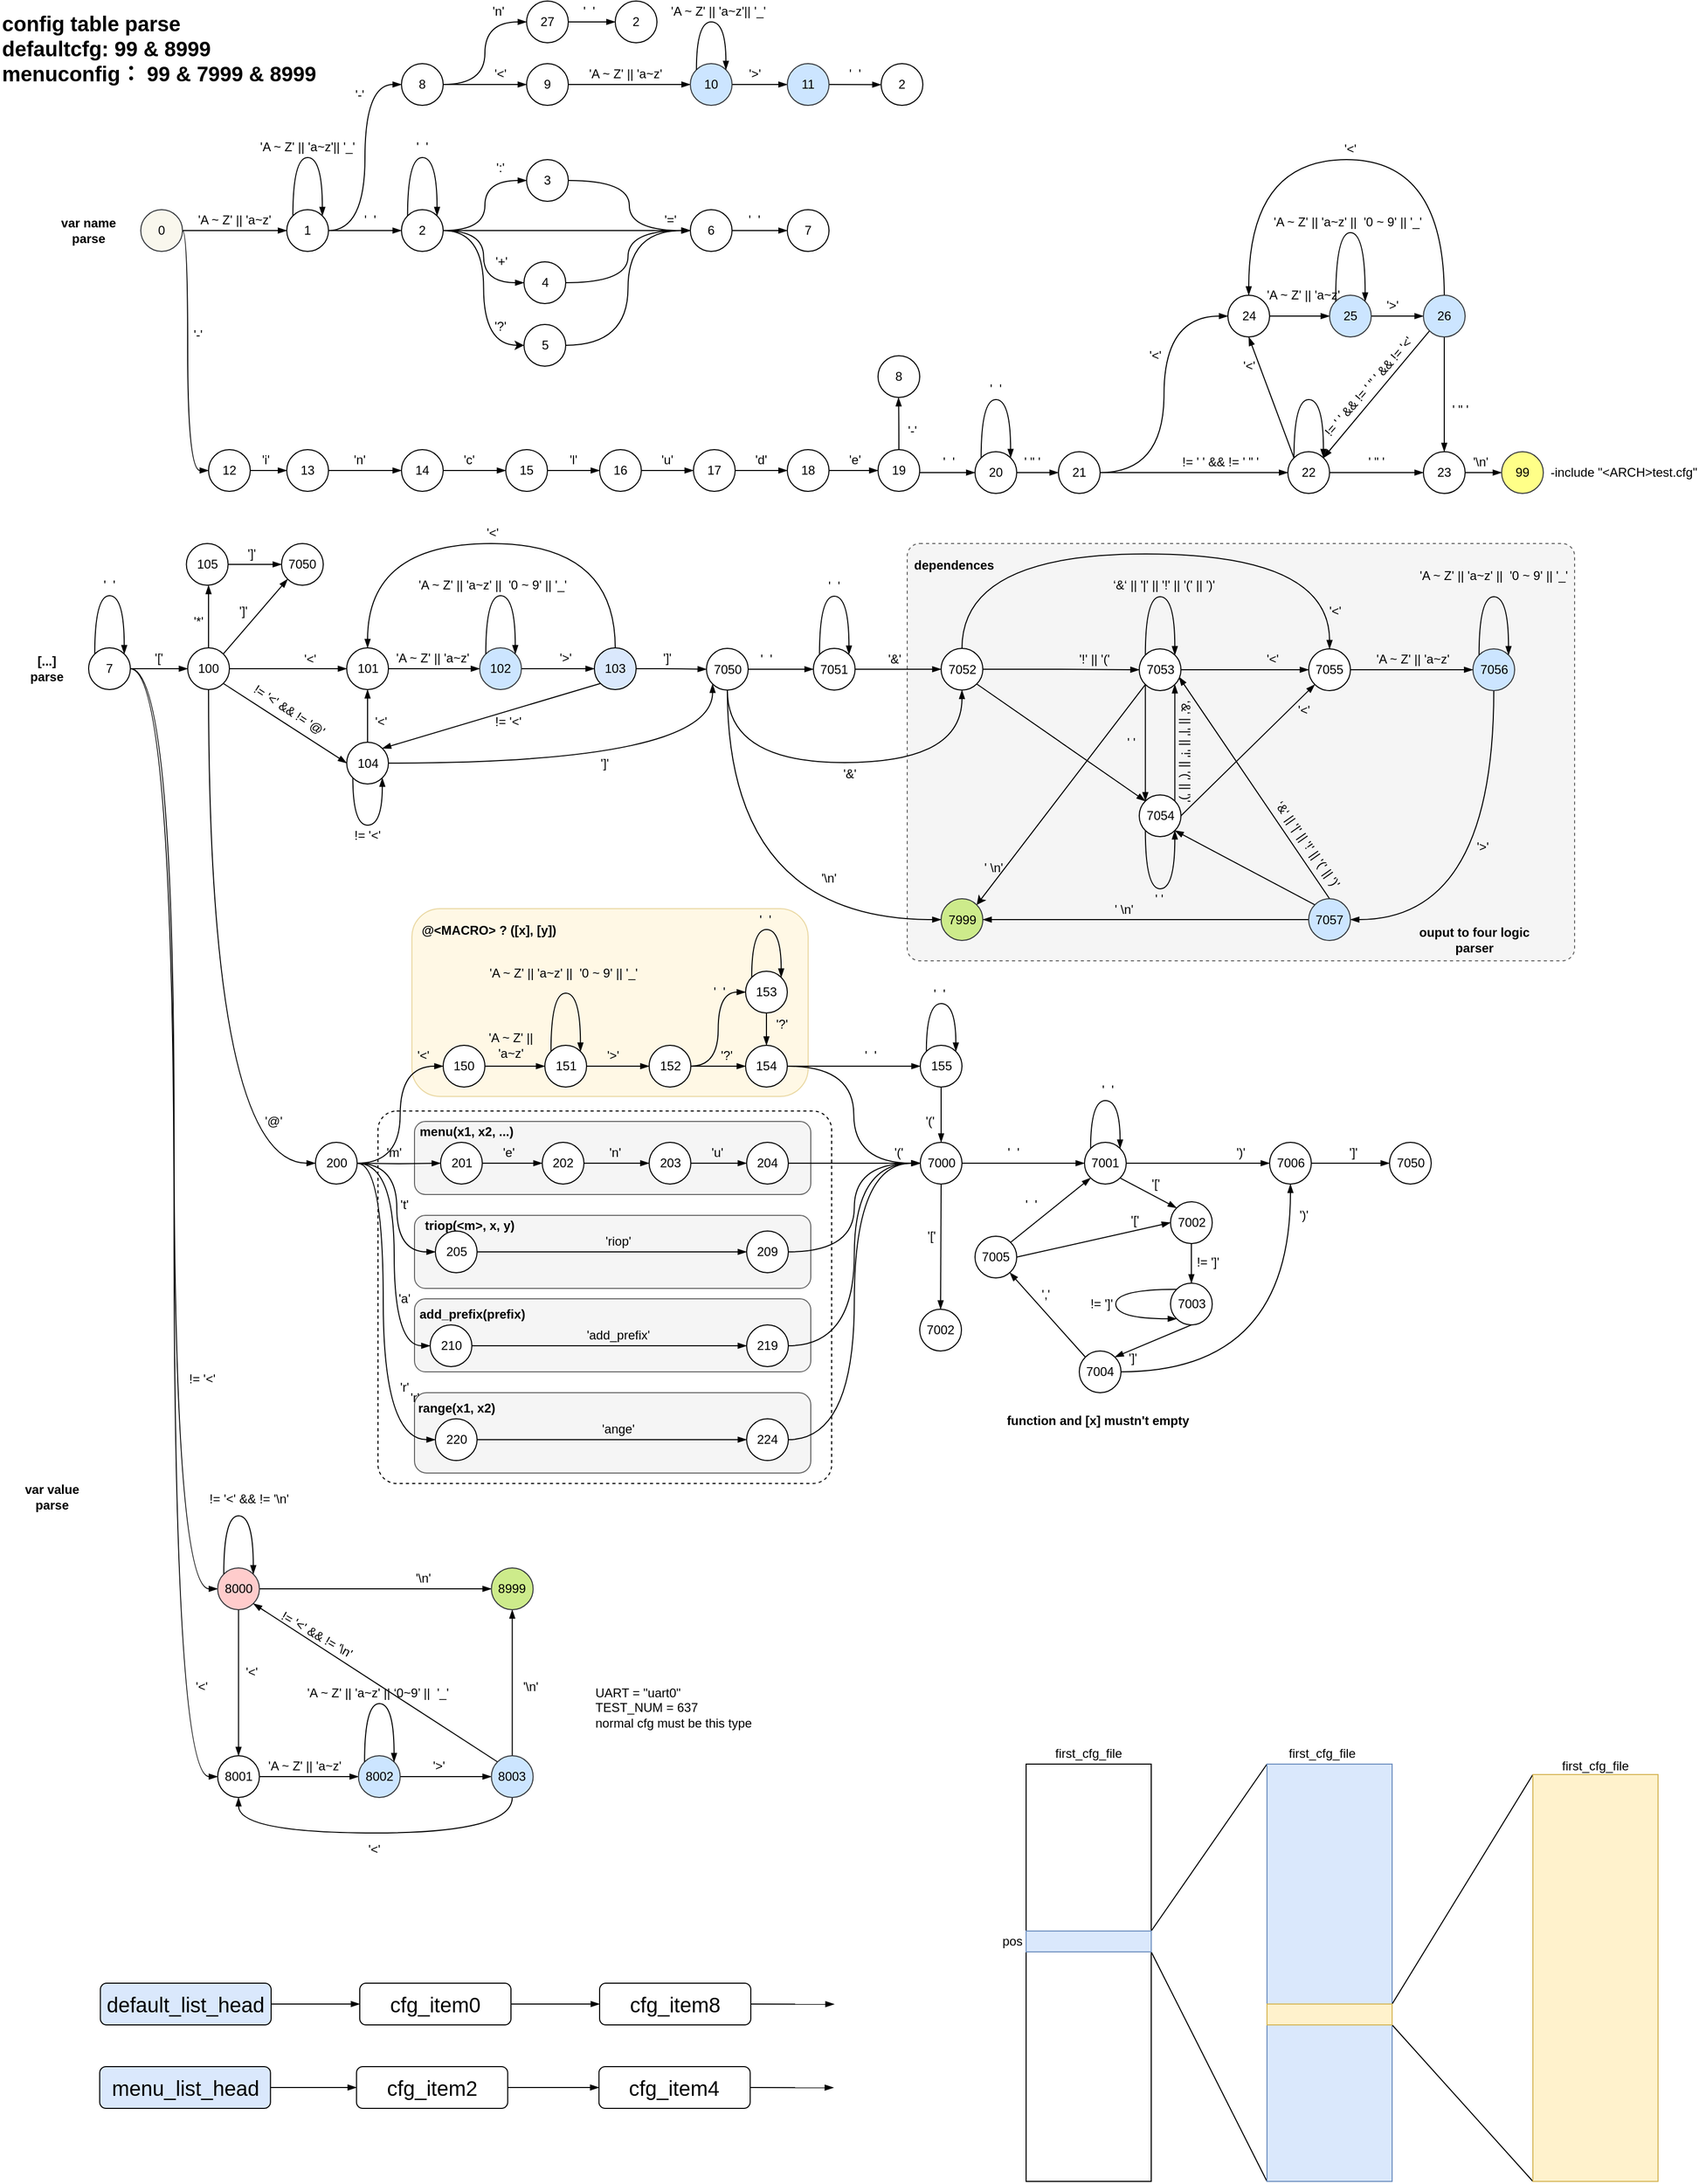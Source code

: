 <mxfile version="14.6.13" type="device"><diagram id="tBe0t3Pylirm7gnWR7oG" name="第 1 页"><mxGraphModel dx="1138" dy="761" grid="1" gridSize="10" guides="1" tooltips="1" connect="1" arrows="1" fold="1" page="1" pageScale="1" pageWidth="1654" pageHeight="1169" math="0" shadow="0"><root><mxCell id="0"/><mxCell id="1" parent="0"/><mxCell id="OK1rr_ruAz7gnNuMJY7U-288" value="" style="rounded=1;whiteSpace=wrap;html=1;fillColor=#fff2cc;strokeColor=#d6b656;opacity=50;" parent="1" vertex="1"><mxGeometry x="405" y="870" width="380" height="180" as="geometry"/></mxCell><mxCell id="aMAlUSu_RSldC0ZiNKoW-78" value="" style="rounded=1;whiteSpace=wrap;html=1;arcSize=5;dashed=1;" parent="1" vertex="1"><mxGeometry x="372.5" y="1064" width="435" height="357" as="geometry"/></mxCell><mxCell id="aMAlUSu_RSldC0ZiNKoW-24" value="" style="rounded=1;whiteSpace=wrap;html=1;fillColor=#f5f5f5;strokeColor=#666666;fontColor=#333333;" parent="1" vertex="1"><mxGeometry x="407.5" y="1074" width="380" height="70" as="geometry"/></mxCell><mxCell id="omnTp6RYX5335UhKP9Po-33" value="" style="rounded=1;whiteSpace=wrap;html=1;dashed=1;fillColor=#f5f5f5;strokeColor=#666666;fontColor=#333333;arcSize=3;" parent="1" vertex="1"><mxGeometry x="880" y="520" width="640" height="400" as="geometry"/></mxCell><mxCell id="NyBKD66GfBHqmWxaIenJ-5" style="edgeStyle=orthogonalEdgeStyle;rounded=0;orthogonalLoop=1;jettySize=auto;html=1;exitX=1;exitY=0.5;exitDx=0;exitDy=0;entryX=0;entryY=0.5;entryDx=0;entryDy=0;endArrow=blockThin;endFill=1;" parent="1" source="NyBKD66GfBHqmWxaIenJ-1" target="NyBKD66GfBHqmWxaIenJ-4" edge="1"><mxGeometry relative="1" as="geometry"/></mxCell><mxCell id="84v3V0MCqmgukR-Zks9B-68" style="edgeStyle=orthogonalEdgeStyle;curved=1;rounded=0;orthogonalLoop=1;jettySize=auto;html=1;exitX=1;exitY=0.5;exitDx=0;exitDy=0;entryX=0;entryY=0.5;entryDx=0;entryDy=0;endArrow=blockThin;endFill=1;" parent="1" source="NyBKD66GfBHqmWxaIenJ-1" target="84v3V0MCqmgukR-Zks9B-65" edge="1"><mxGeometry relative="1" as="geometry"><Array as="points"><mxPoint x="190" y="220"/><mxPoint x="190" y="450"/></Array></mxGeometry></mxCell><mxCell id="NyBKD66GfBHqmWxaIenJ-1" value="0" style="ellipse;whiteSpace=wrap;html=1;aspect=fixed;fillColor=#f9f7ed;strokeColor=#36393d;" parent="1" vertex="1"><mxGeometry x="145" y="200" width="40" height="40" as="geometry"/></mxCell><mxCell id="NyBKD66GfBHqmWxaIenJ-13" style="edgeStyle=orthogonalEdgeStyle;curved=1;rounded=0;orthogonalLoop=1;jettySize=auto;html=1;exitX=1;exitY=0.5;exitDx=0;exitDy=0;entryX=0;entryY=0.5;entryDx=0;entryDy=0;endArrow=blockThin;endFill=1;" parent="1" source="NyBKD66GfBHqmWxaIenJ-4" target="NyBKD66GfBHqmWxaIenJ-12" edge="1"><mxGeometry relative="1" as="geometry"/></mxCell><mxCell id="84v3V0MCqmgukR-Zks9B-47" style="edgeStyle=orthogonalEdgeStyle;curved=1;rounded=0;orthogonalLoop=1;jettySize=auto;html=1;exitX=1;exitY=0.5;exitDx=0;exitDy=0;entryX=0;entryY=0.5;entryDx=0;entryDy=0;endArrow=blockThin;endFill=1;" parent="1" source="NyBKD66GfBHqmWxaIenJ-4" target="84v3V0MCqmgukR-Zks9B-45" edge="1"><mxGeometry relative="1" as="geometry"/></mxCell><mxCell id="NyBKD66GfBHqmWxaIenJ-4" value="1" style="ellipse;whiteSpace=wrap;html=1;aspect=fixed;" parent="1" vertex="1"><mxGeometry x="285" y="200" width="40" height="40" as="geometry"/></mxCell><mxCell id="NyBKD66GfBHqmWxaIenJ-6" value="'A ~ Z' || 'a~z'" style="text;html=1;strokeColor=none;fillColor=none;align=center;verticalAlign=middle;whiteSpace=wrap;rounded=0;" parent="1" vertex="1"><mxGeometry x="195" y="200" width="80" height="20" as="geometry"/></mxCell><mxCell id="NyBKD66GfBHqmWxaIenJ-10" style="edgeStyle=orthogonalEdgeStyle;curved=1;rounded=0;orthogonalLoop=1;jettySize=auto;html=1;exitX=0;exitY=0;exitDx=0;exitDy=0;entryX=1;entryY=0;entryDx=0;entryDy=0;endArrow=blockThin;endFill=1;" parent="1" source="NyBKD66GfBHqmWxaIenJ-4" target="NyBKD66GfBHqmWxaIenJ-4" edge="1"><mxGeometry relative="1" as="geometry"><Array as="points"><mxPoint x="291" y="150"/><mxPoint x="319" y="150"/></Array></mxGeometry></mxCell><mxCell id="NyBKD66GfBHqmWxaIenJ-11" value="'A ~ Z' || 'a~z'|| '_'" style="text;html=1;strokeColor=none;fillColor=none;align=center;verticalAlign=middle;whiteSpace=wrap;rounded=0;" parent="1" vertex="1"><mxGeometry x="255" y="130" width="100" height="20" as="geometry"/></mxCell><mxCell id="NyBKD66GfBHqmWxaIenJ-17" style="edgeStyle=orthogonalEdgeStyle;curved=1;rounded=0;orthogonalLoop=1;jettySize=auto;html=1;exitX=1;exitY=0.5;exitDx=0;exitDy=0;endArrow=blockThin;endFill=1;entryX=0;entryY=0.5;entryDx=0;entryDy=0;" parent="1" source="NyBKD66GfBHqmWxaIenJ-12" target="NyBKD66GfBHqmWxaIenJ-18" edge="1"><mxGeometry relative="1" as="geometry"><mxPoint x="515" y="220.333" as="targetPoint"/></mxGeometry></mxCell><mxCell id="NyBKD66GfBHqmWxaIenJ-47" style="edgeStyle=orthogonalEdgeStyle;curved=1;rounded=0;orthogonalLoop=1;jettySize=auto;html=1;exitX=1;exitY=0.5;exitDx=0;exitDy=0;entryX=0;entryY=0.5;entryDx=0;entryDy=0;endArrow=blockThin;endFill=1;" parent="1" source="NyBKD66GfBHqmWxaIenJ-12" target="NyBKD66GfBHqmWxaIenJ-45" edge="1"><mxGeometry relative="1" as="geometry"/></mxCell><mxCell id="NyBKD66GfBHqmWxaIenJ-53" style="edgeStyle=orthogonalEdgeStyle;curved=1;rounded=0;orthogonalLoop=1;jettySize=auto;html=1;exitX=1;exitY=0.5;exitDx=0;exitDy=0;entryX=0;entryY=0.5;entryDx=0;entryDy=0;endArrow=blockThin;endFill=1;" parent="1" source="NyBKD66GfBHqmWxaIenJ-12" target="NyBKD66GfBHqmWxaIenJ-52" edge="1"><mxGeometry relative="1" as="geometry"/></mxCell><mxCell id="QZfeg7snHBmf1GG7jNoN-1" style="edgeStyle=orthogonalEdgeStyle;rounded=0;orthogonalLoop=1;jettySize=auto;html=1;exitX=1;exitY=0.5;exitDx=0;exitDy=0;entryX=0;entryY=0.5;entryDx=0;entryDy=0;curved=1;" parent="1" source="NyBKD66GfBHqmWxaIenJ-12" target="NyBKD66GfBHqmWxaIenJ-46" edge="1"><mxGeometry relative="1" as="geometry"/></mxCell><mxCell id="NyBKD66GfBHqmWxaIenJ-12" value="2" style="ellipse;whiteSpace=wrap;html=1;aspect=fixed;" parent="1" vertex="1"><mxGeometry x="395" y="200" width="40" height="40" as="geometry"/></mxCell><mxCell id="NyBKD66GfBHqmWxaIenJ-14" value="'&amp;nbsp; '" style="text;html=1;strokeColor=none;fillColor=none;align=center;verticalAlign=middle;whiteSpace=wrap;rounded=0;" parent="1" vertex="1"><mxGeometry x="350" y="200" width="30" height="20" as="geometry"/></mxCell><mxCell id="NyBKD66GfBHqmWxaIenJ-15" style="edgeStyle=orthogonalEdgeStyle;curved=1;rounded=0;orthogonalLoop=1;jettySize=auto;html=1;exitX=0;exitY=0;exitDx=0;exitDy=0;entryX=1;entryY=0;entryDx=0;entryDy=0;endArrow=blockThin;endFill=1;" parent="1" source="NyBKD66GfBHqmWxaIenJ-12" target="NyBKD66GfBHqmWxaIenJ-12" edge="1"><mxGeometry relative="1" as="geometry"><Array as="points"><mxPoint x="401" y="150"/><mxPoint x="429" y="150"/></Array></mxGeometry></mxCell><mxCell id="NyBKD66GfBHqmWxaIenJ-16" value="'&amp;nbsp; '" style="text;html=1;strokeColor=none;fillColor=none;align=center;verticalAlign=middle;whiteSpace=wrap;rounded=0;" parent="1" vertex="1"><mxGeometry x="385" y="130" width="60" height="20" as="geometry"/></mxCell><mxCell id="NyBKD66GfBHqmWxaIenJ-21" style="edgeStyle=orthogonalEdgeStyle;curved=1;rounded=0;orthogonalLoop=1;jettySize=auto;html=1;exitX=1;exitY=0.5;exitDx=0;exitDy=0;entryX=0;entryY=0.5;entryDx=0;entryDy=0;endArrow=blockThin;endFill=1;" parent="1" source="NyBKD66GfBHqmWxaIenJ-18" target="NyBKD66GfBHqmWxaIenJ-20" edge="1"><mxGeometry relative="1" as="geometry"/></mxCell><mxCell id="NyBKD66GfBHqmWxaIenJ-18" value="6" style="ellipse;whiteSpace=wrap;html=1;aspect=fixed;" parent="1" vertex="1"><mxGeometry x="672" y="200" width="40" height="40" as="geometry"/></mxCell><mxCell id="NyBKD66GfBHqmWxaIenJ-20" value="7" style="ellipse;whiteSpace=wrap;html=1;aspect=fixed;" parent="1" vertex="1"><mxGeometry x="765" y="200" width="40" height="40" as="geometry"/></mxCell><mxCell id="NyBKD66GfBHqmWxaIenJ-22" value="'&amp;nbsp; '" style="text;html=1;strokeColor=none;fillColor=none;align=center;verticalAlign=middle;whiteSpace=wrap;rounded=0;" parent="1" vertex="1"><mxGeometry x="722" y="200" width="23" height="20" as="geometry"/></mxCell><mxCell id="NyBKD66GfBHqmWxaIenJ-33" style="edgeStyle=orthogonalEdgeStyle;curved=1;rounded=0;orthogonalLoop=1;jettySize=auto;html=1;exitX=1;exitY=0.5;exitDx=0;exitDy=0;entryX=0;entryY=0.5;entryDx=0;entryDy=0;endArrow=blockThin;endFill=1;" parent="1" source="NyBKD66GfBHqmWxaIenJ-31" target="NyBKD66GfBHqmWxaIenJ-32" edge="1"><mxGeometry relative="1" as="geometry"/></mxCell><mxCell id="OK1rr_ruAz7gnNuMJY7U-70" style="edgeStyle=orthogonalEdgeStyle;curved=1;rounded=0;orthogonalLoop=1;jettySize=auto;html=1;exitX=1;exitY=0.5;exitDx=0;exitDy=0;entryX=0;entryY=0.5;entryDx=0;entryDy=0;endArrow=blockThin;endFill=1;" parent="1" source="NyBKD66GfBHqmWxaIenJ-31" target="NyBKD66GfBHqmWxaIenJ-99" edge="1"><mxGeometry relative="1" as="geometry"/></mxCell><mxCell id="OK1rr_ruAz7gnNuMJY7U-71" style="edgeStyle=orthogonalEdgeStyle;curved=1;rounded=0;orthogonalLoop=1;jettySize=auto;html=1;exitX=1;exitY=0.5;exitDx=0;exitDy=0;entryX=0;entryY=0.5;entryDx=0;entryDy=0;endArrow=blockThin;endFill=1;" parent="1" source="NyBKD66GfBHqmWxaIenJ-31" target="COuV6WNRenXXBQMVv7Jn-14" edge="1"><mxGeometry relative="1" as="geometry"/></mxCell><mxCell id="NyBKD66GfBHqmWxaIenJ-31" value="7" style="ellipse;whiteSpace=wrap;html=1;aspect=fixed;" parent="1" vertex="1"><mxGeometry x="95" y="620" width="40" height="40" as="geometry"/></mxCell><mxCell id="aMAlUSu_RSldC0ZiNKoW-2" style="edgeStyle=orthogonalEdgeStyle;rounded=0;orthogonalLoop=1;jettySize=auto;html=1;exitX=1;exitY=0.5;exitDx=0;exitDy=0;entryX=0;entryY=0.5;entryDx=0;entryDy=0;endArrow=blockThin;endFill=1;" parent="1" target="aMAlUSu_RSldC0ZiNKoW-1" edge="1"><mxGeometry relative="1" as="geometry"><mxPoint x="352.5" y="1114" as="sourcePoint"/></mxGeometry></mxCell><mxCell id="OK1rr_ruAz7gnNuMJY7U-28" style="edgeStyle=orthogonalEdgeStyle;curved=1;rounded=0;orthogonalLoop=1;jettySize=auto;html=1;exitX=0.5;exitY=0;exitDx=0;exitDy=0;endArrow=blockThin;endFill=1;" parent="1" source="NyBKD66GfBHqmWxaIenJ-32" edge="1"><mxGeometry relative="1" as="geometry"><mxPoint x="210" y="560" as="targetPoint"/></mxGeometry></mxCell><mxCell id="OK1rr_ruAz7gnNuMJY7U-125" style="edgeStyle=orthogonalEdgeStyle;rounded=0;orthogonalLoop=1;jettySize=auto;html=1;exitX=0.5;exitY=1;exitDx=0;exitDy=0;entryX=0;entryY=0.5;entryDx=0;entryDy=0;endArrow=blockThin;endFill=1;curved=1;" parent="1" source="NyBKD66GfBHqmWxaIenJ-32" target="OK1rr_ruAz7gnNuMJY7U-32" edge="1"><mxGeometry relative="1" as="geometry"/></mxCell><mxCell id="OK1rr_ruAz7gnNuMJY7U-185" style="edgeStyle=none;rounded=0;orthogonalLoop=1;jettySize=auto;html=1;exitX=1;exitY=1;exitDx=0;exitDy=0;entryX=0;entryY=0.5;entryDx=0;entryDy=0;endArrow=blockThin;endFill=1;" parent="1" source="NyBKD66GfBHqmWxaIenJ-32" target="OK1rr_ruAz7gnNuMJY7U-60" edge="1"><mxGeometry relative="1" as="geometry"/></mxCell><mxCell id="HCUk6oOPhr4YSZUs3o-d-3" style="rounded=0;orthogonalLoop=1;jettySize=auto;html=1;exitX=1;exitY=0;exitDx=0;exitDy=0;entryX=0;entryY=1;entryDx=0;entryDy=0;endArrow=blockThin;endFill=1;" parent="1" source="NyBKD66GfBHqmWxaIenJ-32" target="OK1rr_ruAz7gnNuMJY7U-29" edge="1"><mxGeometry relative="1" as="geometry"/></mxCell><mxCell id="NyBKD66GfBHqmWxaIenJ-32" value="100" style="ellipse;whiteSpace=wrap;html=1;aspect=fixed;" parent="1" vertex="1"><mxGeometry x="190" y="620" width="40" height="40" as="geometry"/></mxCell><mxCell id="NyBKD66GfBHqmWxaIenJ-34" style="edgeStyle=orthogonalEdgeStyle;curved=1;rounded=0;orthogonalLoop=1;jettySize=auto;html=1;exitX=0;exitY=0;exitDx=0;exitDy=0;entryX=1;entryY=0;entryDx=0;entryDy=0;endArrow=blockThin;endFill=1;" parent="1" edge="1"><mxGeometry relative="1" as="geometry"><mxPoint x="100.858" y="625.858" as="sourcePoint"/><mxPoint x="129.142" y="625.858" as="targetPoint"/><Array as="points"><mxPoint x="101" y="570"/><mxPoint x="129" y="570"/></Array></mxGeometry></mxCell><mxCell id="NyBKD66GfBHqmWxaIenJ-35" value="'&amp;nbsp; '" style="text;html=1;strokeColor=none;fillColor=none;align=center;verticalAlign=middle;whiteSpace=wrap;rounded=0;" parent="1" vertex="1"><mxGeometry x="85" y="550" width="60" height="20" as="geometry"/></mxCell><mxCell id="NyBKD66GfBHqmWxaIenJ-38" value="'['" style="text;html=1;strokeColor=none;fillColor=none;align=center;verticalAlign=middle;whiteSpace=wrap;rounded=0;" parent="1" vertex="1"><mxGeometry x="145" y="620" width="35" height="20" as="geometry"/></mxCell><mxCell id="NyBKD66GfBHqmWxaIenJ-56" style="edgeStyle=orthogonalEdgeStyle;curved=1;rounded=0;orthogonalLoop=1;jettySize=auto;html=1;exitX=1;exitY=0.5;exitDx=0;exitDy=0;entryX=0;entryY=0.5;entryDx=0;entryDy=0;endArrow=blockThin;endFill=1;" parent="1" source="NyBKD66GfBHqmWxaIenJ-45" target="NyBKD66GfBHqmWxaIenJ-18" edge="1"><mxGeometry relative="1" as="geometry"/></mxCell><mxCell id="NyBKD66GfBHqmWxaIenJ-45" value="4" style="ellipse;whiteSpace=wrap;html=1;aspect=fixed;" parent="1" vertex="1"><mxGeometry x="512.5" y="250" width="40" height="40" as="geometry"/></mxCell><mxCell id="NyBKD66GfBHqmWxaIenJ-57" style="edgeStyle=orthogonalEdgeStyle;curved=1;rounded=0;orthogonalLoop=1;jettySize=auto;html=1;exitX=1;exitY=0.5;exitDx=0;exitDy=0;entryX=0;entryY=0.5;entryDx=0;entryDy=0;endArrow=blockThin;endFill=1;" parent="1" source="NyBKD66GfBHqmWxaIenJ-46" target="NyBKD66GfBHqmWxaIenJ-18" edge="1"><mxGeometry relative="1" as="geometry"/></mxCell><mxCell id="NyBKD66GfBHqmWxaIenJ-46" value="5" style="ellipse;whiteSpace=wrap;html=1;aspect=fixed;" parent="1" vertex="1"><mxGeometry x="512.5" y="310" width="40" height="40" as="geometry"/></mxCell><mxCell id="NyBKD66GfBHqmWxaIenJ-50" value="'+'" style="text;html=1;strokeColor=none;fillColor=none;align=center;verticalAlign=middle;whiteSpace=wrap;rounded=0;" parent="1" vertex="1"><mxGeometry x="461.25" y="240" width="60" height="20" as="geometry"/></mxCell><mxCell id="NyBKD66GfBHqmWxaIenJ-51" value="'?'" style="text;html=1;strokeColor=none;fillColor=none;align=center;verticalAlign=middle;whiteSpace=wrap;rounded=0;" parent="1" vertex="1"><mxGeometry x="460" y="302" width="60" height="20" as="geometry"/></mxCell><mxCell id="NyBKD66GfBHqmWxaIenJ-55" style="edgeStyle=orthogonalEdgeStyle;curved=1;rounded=0;orthogonalLoop=1;jettySize=auto;html=1;exitX=1;exitY=0.5;exitDx=0;exitDy=0;entryX=0;entryY=0.5;entryDx=0;entryDy=0;endArrow=blockThin;endFill=1;" parent="1" source="NyBKD66GfBHqmWxaIenJ-52" target="NyBKD66GfBHqmWxaIenJ-18" edge="1"><mxGeometry relative="1" as="geometry"/></mxCell><mxCell id="NyBKD66GfBHqmWxaIenJ-52" value="3" style="ellipse;whiteSpace=wrap;html=1;aspect=fixed;" parent="1" vertex="1"><mxGeometry x="515" y="152" width="40" height="40" as="geometry"/></mxCell><mxCell id="NyBKD66GfBHqmWxaIenJ-54" value="':'" style="text;html=1;strokeColor=none;fillColor=none;align=center;verticalAlign=middle;whiteSpace=wrap;rounded=0;" parent="1" vertex="1"><mxGeometry x="460" y="150" width="60" height="20" as="geometry"/></mxCell><mxCell id="NyBKD66GfBHqmWxaIenJ-62" value="config table parse&lt;br style=&quot;font-size: 20px;&quot;&gt;defaultcfg: 99 &amp;amp; 8999&lt;br style=&quot;font-size: 20px;&quot;&gt;menuconfig： 99 &amp;amp; 7999 &amp;amp; 8999&amp;nbsp;" style="text;html=1;strokeColor=none;fillColor=none;align=left;verticalAlign=middle;whiteSpace=wrap;rounded=0;dashed=1;fontSize=20;fontStyle=1" parent="1" vertex="1"><mxGeometry x="10" width="360" height="90" as="geometry"/></mxCell><mxCell id="NyBKD66GfBHqmWxaIenJ-64" value="var name parse" style="text;html=1;strokeColor=none;fillColor=none;align=center;verticalAlign=middle;whiteSpace=wrap;rounded=0;dashed=1;fontSize=12;fontStyle=1" parent="1" vertex="1"><mxGeometry x="65" y="210" width="60" height="20" as="geometry"/></mxCell><mxCell id="NyBKD66GfBHqmWxaIenJ-66" value="[...] parse" style="text;html=1;strokeColor=none;fillColor=none;align=center;verticalAlign=middle;whiteSpace=wrap;rounded=0;dashed=1;fontSize=12;fontStyle=1" parent="1" vertex="1"><mxGeometry x="35" y="630" width="40" height="20" as="geometry"/></mxCell><mxCell id="NyBKD66GfBHqmWxaIenJ-70" value="'\n'" style="text;html=1;strokeColor=none;fillColor=none;align=center;verticalAlign=middle;whiteSpace=wrap;rounded=0;" parent="1" vertex="1"><mxGeometry x="775" y="831" width="60" height="20" as="geometry"/></mxCell><mxCell id="1pMix9AApWtZGXROIuMj-5" style="edgeStyle=orthogonalEdgeStyle;curved=1;rounded=0;orthogonalLoop=1;jettySize=auto;html=1;entryX=0;entryY=0.5;entryDx=0;entryDy=0;endArrow=blockThin;endFill=1;exitX=1;exitY=0.5;exitDx=0;exitDy=0;" parent="1" source="NyBKD66GfBHqmWxaIenJ-89" target="1pMix9AApWtZGXROIuMj-1" edge="1"><mxGeometry relative="1" as="geometry"><mxPoint x="682.5" y="640.5" as="sourcePoint"/></mxGeometry></mxCell><mxCell id="1pMix9AApWtZGXROIuMj-15" style="edgeStyle=orthogonalEdgeStyle;curved=1;rounded=0;orthogonalLoop=1;jettySize=auto;html=1;exitX=0.5;exitY=1;exitDx=0;exitDy=0;entryX=0;entryY=0.5;entryDx=0;entryDy=0;endArrow=blockThin;endFill=1;" parent="1" source="NyBKD66GfBHqmWxaIenJ-89" target="NyBKD66GfBHqmWxaIenJ-158" edge="1"><mxGeometry relative="1" as="geometry"><Array as="points"><mxPoint x="707" y="880"/></Array></mxGeometry></mxCell><mxCell id="OK1rr_ruAz7gnNuMJY7U-212" style="edgeStyle=orthogonalEdgeStyle;rounded=0;orthogonalLoop=1;jettySize=auto;html=1;exitX=0.5;exitY=1;exitDx=0;exitDy=0;entryX=0.5;entryY=1;entryDx=0;entryDy=0;endArrow=blockThin;endFill=1;curved=1;" parent="1" source="NyBKD66GfBHqmWxaIenJ-89" target="1pMix9AApWtZGXROIuMj-9" edge="1"><mxGeometry relative="1" as="geometry"><Array as="points"><mxPoint x="708" y="730"/><mxPoint x="933" y="730"/></Array></mxGeometry></mxCell><mxCell id="NyBKD66GfBHqmWxaIenJ-89" value="7050" style="ellipse;whiteSpace=wrap;html=1;aspect=fixed;" parent="1" vertex="1"><mxGeometry x="687.5" y="620.5" width="40" height="40" as="geometry"/></mxCell><mxCell id="COuV6WNRenXXBQMVv7Jn-30" style="edgeStyle=orthogonalEdgeStyle;curved=1;rounded=0;orthogonalLoop=1;jettySize=auto;html=1;exitX=0.5;exitY=1;exitDx=0;exitDy=0;entryX=0.5;entryY=0;entryDx=0;entryDy=0;endArrow=blockThin;endFill=1;" parent="1" source="NyBKD66GfBHqmWxaIenJ-99" target="COuV6WNRenXXBQMVv7Jn-14" edge="1"><mxGeometry relative="1" as="geometry"/></mxCell><mxCell id="OK1rr_ruAz7gnNuMJY7U-114" style="edgeStyle=orthogonalEdgeStyle;curved=1;rounded=0;orthogonalLoop=1;jettySize=auto;html=1;exitX=1;exitY=0.5;exitDx=0;exitDy=0;endArrow=blockThin;endFill=1;entryX=0;entryY=0.5;entryDx=0;entryDy=0;" parent="1" source="NyBKD66GfBHqmWxaIenJ-99" target="COuV6WNRenXXBQMVv7Jn-47" edge="1"><mxGeometry relative="1" as="geometry"><mxPoint x="348.75" y="1522" as="targetPoint"/></mxGeometry></mxCell><mxCell id="NyBKD66GfBHqmWxaIenJ-99" value="8000" style="ellipse;whiteSpace=wrap;html=1;aspect=fixed;fillColor=#ffcccc;strokeColor=#36393d;" parent="1" vertex="1"><mxGeometry x="218.75" y="1502" width="40" height="40" as="geometry"/></mxCell><mxCell id="NyBKD66GfBHqmWxaIenJ-122" value="var value parse" style="text;html=1;strokeColor=none;fillColor=none;align=center;verticalAlign=middle;whiteSpace=wrap;rounded=0;dashed=1;fontSize=12;fontStyle=1" parent="1" vertex="1"><mxGeometry x="30" y="1424" width="60" height="20" as="geometry"/></mxCell><mxCell id="omnTp6RYX5335UhKP9Po-20" style="edgeStyle=orthogonalEdgeStyle;curved=1;rounded=0;orthogonalLoop=1;jettySize=auto;html=1;exitX=1;exitY=0;exitDx=0;exitDy=0;entryX=1;entryY=1;entryDx=0;entryDy=0;endArrow=blockThin;endFill=1;" parent="1" source="NyBKD66GfBHqmWxaIenJ-133" target="omnTp6RYX5335UhKP9Po-4" edge="1"><mxGeometry relative="1" as="geometry"/></mxCell><mxCell id="OK1rr_ruAz7gnNuMJY7U-178" style="edgeStyle=none;rounded=0;orthogonalLoop=1;jettySize=auto;html=1;exitX=1;exitY=0.5;exitDx=0;exitDy=0;entryX=0;entryY=1;entryDx=0;entryDy=0;endArrow=blockThin;endFill=1;" parent="1" source="NyBKD66GfBHqmWxaIenJ-133" target="COuV6WNRenXXBQMVv7Jn-1" edge="1"><mxGeometry relative="1" as="geometry"/></mxCell><mxCell id="NyBKD66GfBHqmWxaIenJ-133" value="7054" style="ellipse;whiteSpace=wrap;html=1;aspect=fixed;" parent="1" vertex="1"><mxGeometry x="1102.5" y="761" width="40" height="40" as="geometry"/></mxCell><mxCell id="COuV6WNRenXXBQMVv7Jn-6" style="edgeStyle=orthogonalEdgeStyle;rounded=0;orthogonalLoop=1;jettySize=auto;html=1;exitX=0.5;exitY=1;exitDx=0;exitDy=0;entryX=1;entryY=0.5;entryDx=0;entryDy=0;endArrow=blockThin;endFill=1;curved=1;" parent="1" source="NyBKD66GfBHqmWxaIenJ-149" target="COuV6WNRenXXBQMVv7Jn-5" edge="1"><mxGeometry relative="1" as="geometry"/></mxCell><mxCell id="NyBKD66GfBHqmWxaIenJ-149" value="7056" style="ellipse;whiteSpace=wrap;html=1;aspect=fixed;fillColor=#cce5ff;strokeColor=#36393d;" parent="1" vertex="1"><mxGeometry x="1422.5" y="621" width="40" height="40" as="geometry"/></mxCell><mxCell id="NyBKD66GfBHqmWxaIenJ-158" value="7999" style="ellipse;whiteSpace=wrap;html=1;aspect=fixed;fillColor=#cdeb8b;strokeColor=#36393d;" parent="1" vertex="1"><mxGeometry x="912.5" y="860.5" width="40" height="40" as="geometry"/></mxCell><mxCell id="NyBKD66GfBHqmWxaIenJ-159" value="'='" style="text;html=1;strokeColor=none;fillColor=none;align=center;verticalAlign=middle;whiteSpace=wrap;rounded=0;" parent="1" vertex="1"><mxGeometry x="622.5" y="200" width="60" height="20" as="geometry"/></mxCell><mxCell id="NyBKD66GfBHqmWxaIenJ-160" style="edgeStyle=orthogonalEdgeStyle;curved=1;rounded=0;orthogonalLoop=1;jettySize=auto;html=1;exitX=0;exitY=0;exitDx=0;exitDy=0;entryX=1;entryY=0;entryDx=0;entryDy=0;fontSize=12;endArrow=blockThin;endFill=1;" parent="1" source="NyBKD66GfBHqmWxaIenJ-149" target="NyBKD66GfBHqmWxaIenJ-149" edge="1"><mxGeometry relative="1" as="geometry"><Array as="points"><mxPoint x="1428.5" y="571"/><mxPoint x="1456.5" y="571"/></Array></mxGeometry></mxCell><mxCell id="NyBKD66GfBHqmWxaIenJ-170" value="' \n'" style="text;html=1;strokeColor=none;fillColor=none;align=center;verticalAlign=middle;whiteSpace=wrap;rounded=0;" parent="1" vertex="1"><mxGeometry x="1057.5" y="860.5" width="60" height="20" as="geometry"/></mxCell><mxCell id="COuV6WNRenXXBQMVv7Jn-4" style="edgeStyle=orthogonalEdgeStyle;rounded=0;orthogonalLoop=1;jettySize=auto;html=1;exitX=1;exitY=0.5;exitDx=0;exitDy=0;entryX=0;entryY=0.5;entryDx=0;entryDy=0;endArrow=blockThin;endFill=1;" parent="1" source="COuV6WNRenXXBQMVv7Jn-1" target="NyBKD66GfBHqmWxaIenJ-149" edge="1"><mxGeometry relative="1" as="geometry"/></mxCell><mxCell id="COuV6WNRenXXBQMVv7Jn-1" value="7055" style="ellipse;whiteSpace=wrap;html=1;aspect=fixed;" parent="1" vertex="1"><mxGeometry x="1265" y="621" width="40" height="40" as="geometry"/></mxCell><mxCell id="COuV6WNRenXXBQMVv7Jn-9" style="edgeStyle=orthogonalEdgeStyle;curved=1;rounded=0;orthogonalLoop=1;jettySize=auto;html=1;exitX=0;exitY=0.5;exitDx=0;exitDy=0;entryX=1;entryY=0.5;entryDx=0;entryDy=0;endArrow=blockThin;endFill=1;" parent="1" source="COuV6WNRenXXBQMVv7Jn-5" target="NyBKD66GfBHqmWxaIenJ-158" edge="1"><mxGeometry relative="1" as="geometry"/></mxCell><mxCell id="OK1rr_ruAz7gnNuMJY7U-182" style="edgeStyle=none;rounded=0;orthogonalLoop=1;jettySize=auto;html=1;exitX=0;exitY=0;exitDx=0;exitDy=0;entryX=1;entryY=1;entryDx=0;entryDy=0;endArrow=blockThin;endFill=1;" parent="1" source="COuV6WNRenXXBQMVv7Jn-5" target="NyBKD66GfBHqmWxaIenJ-133" edge="1"><mxGeometry relative="1" as="geometry"/></mxCell><mxCell id="OK1rr_ruAz7gnNuMJY7U-220" style="edgeStyle=none;rounded=0;orthogonalLoop=1;jettySize=auto;html=1;exitX=0.5;exitY=0;exitDx=0;exitDy=0;entryX=0.951;entryY=0.671;entryDx=0;entryDy=0;entryPerimeter=0;endArrow=blockThin;endFill=1;" parent="1" source="COuV6WNRenXXBQMVv7Jn-5" target="omnTp6RYX5335UhKP9Po-4" edge="1"><mxGeometry relative="1" as="geometry"/></mxCell><mxCell id="COuV6WNRenXXBQMVv7Jn-5" value="7057" style="ellipse;whiteSpace=wrap;html=1;aspect=fixed;fillColor=#cce5ff;strokeColor=#36393d;" parent="1" vertex="1"><mxGeometry x="1265" y="860.5" width="40" height="40" as="geometry"/></mxCell><mxCell id="COuV6WNRenXXBQMVv7Jn-8" value="'&amp;gt;'" style="text;html=1;strokeColor=none;fillColor=none;align=center;verticalAlign=middle;whiteSpace=wrap;rounded=0;" parent="1" vertex="1"><mxGeometry x="1415" y="801" width="33.5" height="20" as="geometry"/></mxCell><mxCell id="COuV6WNRenXXBQMVv7Jn-12" value="'A ~ Z' || 'a~z' ||&amp;nbsp; '0 ~ 9' || '_'" style="text;html=1;strokeColor=none;fillColor=none;align=center;verticalAlign=middle;whiteSpace=wrap;rounded=0;" parent="1" vertex="1"><mxGeometry x="1370" y="541" width="145" height="20" as="geometry"/></mxCell><mxCell id="COuV6WNRenXXBQMVv7Jn-13" value="'A ~ Z' || 'a~z'" style="text;html=1;strokeColor=none;fillColor=none;align=center;verticalAlign=middle;whiteSpace=wrap;rounded=0;" parent="1" vertex="1"><mxGeometry x="1320" y="621" width="90" height="20" as="geometry"/></mxCell><mxCell id="COuV6WNRenXXBQMVv7Jn-21" style="edgeStyle=orthogonalEdgeStyle;curved=1;rounded=0;orthogonalLoop=1;jettySize=auto;html=1;exitX=1;exitY=0.5;exitDx=0;exitDy=0;entryX=0;entryY=0.5;entryDx=0;entryDy=0;endArrow=blockThin;endFill=1;" parent="1" source="COuV6WNRenXXBQMVv7Jn-14" target="COuV6WNRenXXBQMVv7Jn-20" edge="1"><mxGeometry relative="1" as="geometry"/></mxCell><mxCell id="COuV6WNRenXXBQMVv7Jn-14" value="8001" style="ellipse;whiteSpace=wrap;html=1;aspect=fixed;" parent="1" vertex="1"><mxGeometry x="218.75" y="1682" width="40" height="40" as="geometry"/></mxCell><mxCell id="COuV6WNRenXXBQMVv7Jn-17" value="UART = &quot;uart0&quot;&lt;br&gt;TEST_NUM = 637&lt;br&gt;normal cfg must be this type" style="text;html=1;strokeColor=none;fillColor=none;align=left;verticalAlign=middle;whiteSpace=wrap;rounded=0;" parent="1" vertex="1"><mxGeometry x="578.5" y="1626" width="170" height="20" as="geometry"/></mxCell><mxCell id="COuV6WNRenXXBQMVv7Jn-27" style="edgeStyle=orthogonalEdgeStyle;curved=1;rounded=0;orthogonalLoop=1;jettySize=auto;html=1;exitX=1;exitY=0.5;exitDx=0;exitDy=0;entryX=0;entryY=0.5;entryDx=0;entryDy=0;endArrow=blockThin;endFill=1;" parent="1" source="COuV6WNRenXXBQMVv7Jn-20" target="COuV6WNRenXXBQMVv7Jn-26" edge="1"><mxGeometry relative="1" as="geometry"/></mxCell><mxCell id="COuV6WNRenXXBQMVv7Jn-20" value="8002" style="ellipse;whiteSpace=wrap;html=1;aspect=fixed;fillColor=#cce5ff;strokeColor=#36393d;" parent="1" vertex="1"><mxGeometry x="353.75" y="1682" width="40" height="40" as="geometry"/></mxCell><mxCell id="COuV6WNRenXXBQMVv7Jn-22" value="'A ~ Z' || 'a~z'&amp;nbsp;" style="text;html=1;strokeColor=none;fillColor=none;align=center;verticalAlign=middle;whiteSpace=wrap;rounded=0;" parent="1" vertex="1"><mxGeometry x="263.75" y="1682" width="80" height="20" as="geometry"/></mxCell><mxCell id="COuV6WNRenXXBQMVv7Jn-24" value="'A ~ Z' || 'a~z' || ‘0~9’ ||&amp;nbsp; '_'" style="text;html=1;strokeColor=none;fillColor=none;align=center;verticalAlign=middle;whiteSpace=wrap;rounded=0;" parent="1" vertex="1"><mxGeometry x="296.25" y="1612" width="152.5" height="20" as="geometry"/></mxCell><mxCell id="COuV6WNRenXXBQMVv7Jn-25" style="edgeStyle=orthogonalEdgeStyle;curved=1;rounded=0;orthogonalLoop=1;jettySize=auto;html=1;exitX=0;exitY=0;exitDx=0;exitDy=0;entryX=1;entryY=0;entryDx=0;entryDy=0;endArrow=blockThin;endFill=1;" parent="1" source="COuV6WNRenXXBQMVv7Jn-20" target="COuV6WNRenXXBQMVv7Jn-20" edge="1"><mxGeometry relative="1" as="geometry"><Array as="points"><mxPoint x="359.75" y="1632"/><mxPoint x="387.75" y="1632"/></Array></mxGeometry></mxCell><mxCell id="OK1rr_ruAz7gnNuMJY7U-116" style="edgeStyle=orthogonalEdgeStyle;curved=1;rounded=0;orthogonalLoop=1;jettySize=auto;html=1;exitX=0.5;exitY=1;exitDx=0;exitDy=0;entryX=0.5;entryY=1;entryDx=0;entryDy=0;endArrow=blockThin;endFill=1;" parent="1" source="COuV6WNRenXXBQMVv7Jn-26" target="COuV6WNRenXXBQMVv7Jn-14" edge="1"><mxGeometry relative="1" as="geometry"><Array as="points"><mxPoint x="501.75" y="1756"/><mxPoint x="238.75" y="1756"/></Array></mxGeometry></mxCell><mxCell id="OK1rr_ruAz7gnNuMJY7U-118" style="rounded=0;orthogonalLoop=1;jettySize=auto;html=1;exitX=0;exitY=0;exitDx=0;exitDy=0;entryX=1;entryY=1;entryDx=0;entryDy=0;endArrow=blockThin;endFill=1;" parent="1" source="COuV6WNRenXXBQMVv7Jn-26" target="NyBKD66GfBHqmWxaIenJ-99" edge="1"><mxGeometry relative="1" as="geometry"/></mxCell><mxCell id="OK1rr_ruAz7gnNuMJY7U-123" style="edgeStyle=orthogonalEdgeStyle;curved=1;rounded=0;orthogonalLoop=1;jettySize=auto;html=1;exitX=0.5;exitY=0;exitDx=0;exitDy=0;entryX=0.5;entryY=1;entryDx=0;entryDy=0;endArrow=blockThin;endFill=1;" parent="1" source="COuV6WNRenXXBQMVv7Jn-26" target="COuV6WNRenXXBQMVv7Jn-47" edge="1"><mxGeometry relative="1" as="geometry"/></mxCell><mxCell id="COuV6WNRenXXBQMVv7Jn-26" value="8003" style="ellipse;whiteSpace=wrap;html=1;aspect=fixed;fillColor=#cce5ff;strokeColor=#36393d;" parent="1" vertex="1"><mxGeometry x="481.25" y="1682" width="40" height="40" as="geometry"/></mxCell><mxCell id="COuV6WNRenXXBQMVv7Jn-28" value="'&amp;gt;'" style="text;html=1;strokeColor=none;fillColor=none;align=center;verticalAlign=middle;whiteSpace=wrap;rounded=0;" parent="1" vertex="1"><mxGeometry x="411.25" y="1682" width="40" height="20" as="geometry"/></mxCell><mxCell id="COuV6WNRenXXBQMVv7Jn-29" style="edgeStyle=orthogonalEdgeStyle;curved=1;rounded=0;orthogonalLoop=1;jettySize=auto;html=1;exitX=0;exitY=0;exitDx=0;exitDy=0;entryX=1;entryY=0;entryDx=0;entryDy=0;endArrow=blockThin;endFill=1;" parent="1" source="NyBKD66GfBHqmWxaIenJ-99" target="NyBKD66GfBHqmWxaIenJ-99" edge="1"><mxGeometry relative="1" as="geometry"><Array as="points"><mxPoint x="224.75" y="1452"/><mxPoint x="252.75" y="1452"/></Array></mxGeometry></mxCell><mxCell id="COuV6WNRenXXBQMVv7Jn-31" value="'&amp;lt;'" style="text;html=1;strokeColor=none;fillColor=none;align=center;verticalAlign=middle;whiteSpace=wrap;rounded=0;" parent="1" vertex="1"><mxGeometry x="228.75" y="1592" width="45" height="20" as="geometry"/></mxCell><mxCell id="COuV6WNRenXXBQMVv7Jn-33" value="'&amp;lt;'" style="text;html=1;strokeColor=none;fillColor=none;align=center;verticalAlign=middle;whiteSpace=wrap;rounded=0;" parent="1" vertex="1"><mxGeometry x="348.75" y="1762" width="40" height="20" as="geometry"/></mxCell><mxCell id="COuV6WNRenXXBQMVv7Jn-44" value="!= '&amp;lt;' &amp;amp;&amp;amp; != '\n'" style="text;html=1;strokeColor=none;fillColor=none;align=center;verticalAlign=middle;whiteSpace=wrap;rounded=0;rotation=30;" parent="1" vertex="1"><mxGeometry x="268.75" y="1556" width="90" height="20" as="geometry"/></mxCell><mxCell id="COuV6WNRenXXBQMVv7Jn-47" value="8999" style="ellipse;whiteSpace=wrap;html=1;aspect=fixed;fillColor=#cdeb8b;strokeColor=#36393d;" parent="1" vertex="1"><mxGeometry x="481.25" y="1502" width="40" height="40" as="geometry"/></mxCell><mxCell id="COuV6WNRenXXBQMVv7Jn-49" value="'\n'" style="text;html=1;strokeColor=none;fillColor=none;align=center;verticalAlign=middle;whiteSpace=wrap;rounded=0;" parent="1" vertex="1"><mxGeometry x="386.25" y="1502" width="60" height="20" as="geometry"/></mxCell><mxCell id="84v3V0MCqmgukR-Zks9B-5" style="edgeStyle=orthogonalEdgeStyle;curved=1;rounded=0;orthogonalLoop=1;jettySize=auto;html=1;exitX=1;exitY=0.5;exitDx=0;exitDy=0;entryX=0;entryY=0.5;entryDx=0;entryDy=0;endArrow=blockThin;endFill=1;" parent="1" source="84v3V0MCqmgukR-Zks9B-1" target="84v3V0MCqmgukR-Zks9B-4" edge="1"><mxGeometry relative="1" as="geometry"/></mxCell><mxCell id="84v3V0MCqmgukR-Zks9B-1" value="13" style="ellipse;whiteSpace=wrap;html=1;aspect=fixed;" parent="1" vertex="1"><mxGeometry x="285" y="430" width="40" height="40" as="geometry"/></mxCell><mxCell id="84v3V0MCqmgukR-Zks9B-3" value="'-'" style="text;html=1;strokeColor=none;fillColor=none;align=center;verticalAlign=middle;whiteSpace=wrap;rounded=0;" parent="1" vertex="1"><mxGeometry x="185" y="310" width="30" height="20" as="geometry"/></mxCell><mxCell id="84v3V0MCqmgukR-Zks9B-8" style="edgeStyle=orthogonalEdgeStyle;curved=1;rounded=0;orthogonalLoop=1;jettySize=auto;html=1;exitX=1;exitY=0.5;exitDx=0;exitDy=0;endArrow=blockThin;endFill=1;" parent="1" source="84v3V0MCqmgukR-Zks9B-4" target="84v3V0MCqmgukR-Zks9B-7" edge="1"><mxGeometry relative="1" as="geometry"/></mxCell><mxCell id="84v3V0MCqmgukR-Zks9B-4" value="14" style="ellipse;whiteSpace=wrap;html=1;aspect=fixed;" parent="1" vertex="1"><mxGeometry x="395" y="430" width="40" height="40" as="geometry"/></mxCell><mxCell id="84v3V0MCqmgukR-Zks9B-6" value="'n'" style="text;html=1;strokeColor=none;fillColor=none;align=center;verticalAlign=middle;whiteSpace=wrap;rounded=0;" parent="1" vertex="1"><mxGeometry x="340" y="430" width="30" height="20" as="geometry"/></mxCell><mxCell id="84v3V0MCqmgukR-Zks9B-11" style="edgeStyle=orthogonalEdgeStyle;curved=1;rounded=0;orthogonalLoop=1;jettySize=auto;html=1;exitX=1;exitY=0.5;exitDx=0;exitDy=0;entryX=0;entryY=0.5;entryDx=0;entryDy=0;endArrow=blockThin;endFill=1;" parent="1" source="84v3V0MCqmgukR-Zks9B-7" target="84v3V0MCqmgukR-Zks9B-10" edge="1"><mxGeometry relative="1" as="geometry"/></mxCell><mxCell id="84v3V0MCqmgukR-Zks9B-7" value="15" style="ellipse;whiteSpace=wrap;html=1;aspect=fixed;" parent="1" vertex="1"><mxGeometry x="495" y="430" width="40" height="40" as="geometry"/></mxCell><mxCell id="84v3V0MCqmgukR-Zks9B-9" value="'c'" style="text;html=1;strokeColor=none;fillColor=none;align=center;verticalAlign=middle;whiteSpace=wrap;rounded=0;" parent="1" vertex="1"><mxGeometry x="445" y="430" width="30" height="20" as="geometry"/></mxCell><mxCell id="84v3V0MCqmgukR-Zks9B-14" style="edgeStyle=orthogonalEdgeStyle;curved=1;rounded=0;orthogonalLoop=1;jettySize=auto;html=1;exitX=1;exitY=0.5;exitDx=0;exitDy=0;endArrow=blockThin;endFill=1;" parent="1" source="84v3V0MCqmgukR-Zks9B-10" target="84v3V0MCqmgukR-Zks9B-13" edge="1"><mxGeometry relative="1" as="geometry"><mxPoint x="635" y="450" as="sourcePoint"/></mxGeometry></mxCell><mxCell id="84v3V0MCqmgukR-Zks9B-10" value="16" style="ellipse;whiteSpace=wrap;html=1;aspect=fixed;" parent="1" vertex="1"><mxGeometry x="585" y="430" width="40" height="40" as="geometry"/></mxCell><mxCell id="84v3V0MCqmgukR-Zks9B-12" value="'l'" style="text;html=1;strokeColor=none;fillColor=none;align=center;verticalAlign=middle;whiteSpace=wrap;rounded=0;" parent="1" vertex="1"><mxGeometry x="545" y="430" width="30" height="20" as="geometry"/></mxCell><mxCell id="84v3V0MCqmgukR-Zks9B-17" style="edgeStyle=orthogonalEdgeStyle;curved=1;rounded=0;orthogonalLoop=1;jettySize=auto;html=1;exitX=1;exitY=0.5;exitDx=0;exitDy=0;entryX=0;entryY=0.5;entryDx=0;entryDy=0;endArrow=blockThin;endFill=1;" parent="1" source="84v3V0MCqmgukR-Zks9B-13" target="84v3V0MCqmgukR-Zks9B-16" edge="1"><mxGeometry relative="1" as="geometry"/></mxCell><mxCell id="84v3V0MCqmgukR-Zks9B-13" value="17" style="ellipse;whiteSpace=wrap;html=1;aspect=fixed;" parent="1" vertex="1"><mxGeometry x="675" y="430" width="40" height="40" as="geometry"/></mxCell><mxCell id="84v3V0MCqmgukR-Zks9B-15" value="'u'" style="text;html=1;strokeColor=none;fillColor=none;align=center;verticalAlign=middle;whiteSpace=wrap;rounded=0;" parent="1" vertex="1"><mxGeometry x="635" y="430" width="30" height="20" as="geometry"/></mxCell><mxCell id="84v3V0MCqmgukR-Zks9B-20" style="edgeStyle=orthogonalEdgeStyle;curved=1;rounded=0;orthogonalLoop=1;jettySize=auto;html=1;exitX=1;exitY=0.5;exitDx=0;exitDy=0;entryX=0;entryY=0.5;entryDx=0;entryDy=0;endArrow=blockThin;endFill=1;" parent="1" source="84v3V0MCqmgukR-Zks9B-16" target="84v3V0MCqmgukR-Zks9B-19" edge="1"><mxGeometry relative="1" as="geometry"/></mxCell><mxCell id="84v3V0MCqmgukR-Zks9B-16" value="18" style="ellipse;whiteSpace=wrap;html=1;aspect=fixed;" parent="1" vertex="1"><mxGeometry x="765" y="430" width="40" height="40" as="geometry"/></mxCell><mxCell id="84v3V0MCqmgukR-Zks9B-18" value="'d'" style="text;html=1;strokeColor=none;fillColor=none;align=center;verticalAlign=middle;whiteSpace=wrap;rounded=0;" parent="1" vertex="1"><mxGeometry x="725" y="430" width="30" height="20" as="geometry"/></mxCell><mxCell id="84v3V0MCqmgukR-Zks9B-23" style="edgeStyle=orthogonalEdgeStyle;curved=1;rounded=0;orthogonalLoop=1;jettySize=auto;html=1;exitX=1;exitY=0.5;exitDx=0;exitDy=0;entryX=0;entryY=0.5;entryDx=0;entryDy=0;endArrow=blockThin;endFill=1;" parent="1" edge="1"><mxGeometry relative="1" as="geometry"><mxPoint x="892" y="452.0" as="sourcePoint"/><mxPoint x="945.0" y="452" as="targetPoint"/></mxGeometry></mxCell><mxCell id="84v3V0MCqmgukR-Zks9B-138" style="edgeStyle=orthogonalEdgeStyle;curved=1;rounded=0;orthogonalLoop=1;jettySize=auto;html=1;exitX=0.5;exitY=0;exitDx=0;exitDy=0;endArrow=blockThin;endFill=1;" parent="1" source="84v3V0MCqmgukR-Zks9B-19" edge="1"><mxGeometry relative="1" as="geometry"><mxPoint x="871.667" y="380" as="targetPoint"/></mxGeometry></mxCell><mxCell id="84v3V0MCqmgukR-Zks9B-19" value="19" style="ellipse;whiteSpace=wrap;html=1;aspect=fixed;" parent="1" vertex="1"><mxGeometry x="852" y="430" width="40" height="40" as="geometry"/></mxCell><mxCell id="84v3V0MCqmgukR-Zks9B-21" value="'e'" style="text;html=1;strokeColor=none;fillColor=none;align=center;verticalAlign=middle;whiteSpace=wrap;rounded=0;" parent="1" vertex="1"><mxGeometry x="815" y="430" width="30" height="20" as="geometry"/></mxCell><mxCell id="84v3V0MCqmgukR-Zks9B-24" value="'&amp;nbsp; '" style="text;html=1;strokeColor=none;fillColor=none;align=center;verticalAlign=middle;whiteSpace=wrap;rounded=0;" parent="1" vertex="1"><mxGeometry x="905" y="432" width="30" height="20" as="geometry"/></mxCell><mxCell id="84v3V0MCqmgukR-Zks9B-27" style="edgeStyle=orthogonalEdgeStyle;curved=1;rounded=0;orthogonalLoop=1;jettySize=auto;html=1;exitX=1;exitY=0.5;exitDx=0;exitDy=0;endArrow=blockThin;endFill=1;" parent="1" source="84v3V0MCqmgukR-Zks9B-25" target="84v3V0MCqmgukR-Zks9B-26" edge="1"><mxGeometry relative="1" as="geometry"/></mxCell><mxCell id="84v3V0MCqmgukR-Zks9B-25" value="20" style="ellipse;whiteSpace=wrap;html=1;aspect=fixed;" parent="1" vertex="1"><mxGeometry x="945" y="432" width="40" height="40" as="geometry"/></mxCell><mxCell id="84v3V0MCqmgukR-Zks9B-42" style="edgeStyle=orthogonalEdgeStyle;curved=1;rounded=0;orthogonalLoop=1;jettySize=auto;html=1;exitX=1;exitY=0.5;exitDx=0;exitDy=0;endArrow=blockThin;endFill=1;" parent="1" source="84v3V0MCqmgukR-Zks9B-26" target="84v3V0MCqmgukR-Zks9B-38" edge="1"><mxGeometry relative="1" as="geometry"/></mxCell><mxCell id="84v3V0MCqmgukR-Zks9B-107" style="edgeStyle=orthogonalEdgeStyle;rounded=0;orthogonalLoop=1;jettySize=auto;html=1;exitX=1;exitY=0.5;exitDx=0;exitDy=0;endArrow=blockThin;endFill=1;curved=1;entryX=0;entryY=0.5;entryDx=0;entryDy=0;" parent="1" source="84v3V0MCqmgukR-Zks9B-26" target="84v3V0MCqmgukR-Zks9B-106" edge="1"><mxGeometry relative="1" as="geometry"><mxPoint x="1105" y="332" as="targetPoint"/></mxGeometry></mxCell><mxCell id="84v3V0MCqmgukR-Zks9B-26" value="21" style="ellipse;whiteSpace=wrap;html=1;aspect=fixed;" parent="1" vertex="1"><mxGeometry x="1025" y="432" width="40" height="40" as="geometry"/></mxCell><mxCell id="84v3V0MCqmgukR-Zks9B-28" value="' &quot; '" style="text;html=1;strokeColor=none;fillColor=none;align=center;verticalAlign=middle;whiteSpace=wrap;rounded=0;" parent="1" vertex="1"><mxGeometry x="985" y="432" width="30" height="20" as="geometry"/></mxCell><mxCell id="84v3V0MCqmgukR-Zks9B-35" style="edgeStyle=orthogonalEdgeStyle;curved=1;rounded=0;orthogonalLoop=1;jettySize=auto;html=1;exitX=1;exitY=0.5;exitDx=0;exitDy=0;entryX=0;entryY=0.5;entryDx=0;entryDy=0;endArrow=blockThin;endFill=1;" parent="1" source="84v3V0MCqmgukR-Zks9B-31" target="84v3V0MCqmgukR-Zks9B-34" edge="1"><mxGeometry relative="1" as="geometry"/></mxCell><mxCell id="84v3V0MCqmgukR-Zks9B-31" value="23" style="ellipse;whiteSpace=wrap;html=1;aspect=fixed;" parent="1" vertex="1"><mxGeometry x="1375" y="432" width="40" height="40" as="geometry"/></mxCell><mxCell id="84v3V0MCqmgukR-Zks9B-34" value="99" style="ellipse;whiteSpace=wrap;html=1;aspect=fixed;fillColor=#ffff88;strokeColor=#36393d;" parent="1" vertex="1"><mxGeometry x="1450" y="432" width="40" height="40" as="geometry"/></mxCell><mxCell id="84v3V0MCqmgukR-Zks9B-36" value="'\n'" style="text;html=1;strokeColor=none;fillColor=none;align=center;verticalAlign=middle;whiteSpace=wrap;rounded=0;" parent="1" vertex="1"><mxGeometry x="1415" y="432" width="30" height="20" as="geometry"/></mxCell><mxCell id="84v3V0MCqmgukR-Zks9B-37" value="-include &quot;&amp;lt;ARCH&amp;gt;test.cfg&quot;" style="text;html=1;strokeColor=none;fillColor=none;align=left;verticalAlign=middle;whiteSpace=wrap;rounded=0;" parent="1" vertex="1"><mxGeometry x="1495" y="442" width="150" height="20" as="geometry"/></mxCell><mxCell id="84v3V0MCqmgukR-Zks9B-43" style="edgeStyle=orthogonalEdgeStyle;curved=1;rounded=0;orthogonalLoop=1;jettySize=auto;html=1;exitX=1;exitY=0.5;exitDx=0;exitDy=0;entryX=0;entryY=0.5;entryDx=0;entryDy=0;endArrow=blockThin;endFill=1;" parent="1" source="84v3V0MCqmgukR-Zks9B-38" target="84v3V0MCqmgukR-Zks9B-31" edge="1"><mxGeometry relative="1" as="geometry"/></mxCell><mxCell id="OK1rr_ruAz7gnNuMJY7U-186" style="edgeStyle=none;rounded=0;orthogonalLoop=1;jettySize=auto;html=1;exitX=0;exitY=0;exitDx=0;exitDy=0;entryX=0.5;entryY=1;entryDx=0;entryDy=0;endArrow=blockThin;endFill=1;" parent="1" source="84v3V0MCqmgukR-Zks9B-38" target="84v3V0MCqmgukR-Zks9B-106" edge="1"><mxGeometry relative="1" as="geometry"/></mxCell><mxCell id="84v3V0MCqmgukR-Zks9B-38" value="22" style="ellipse;whiteSpace=wrap;html=1;aspect=fixed;" parent="1" vertex="1"><mxGeometry x="1245" y="432" width="40" height="40" as="geometry"/></mxCell><mxCell id="84v3V0MCqmgukR-Zks9B-41" value="' &quot; '" style="text;html=1;strokeColor=none;fillColor=none;align=center;verticalAlign=middle;whiteSpace=wrap;rounded=0;" parent="1" vertex="1"><mxGeometry x="1315" y="432" width="30" height="20" as="geometry"/></mxCell><mxCell id="84v3V0MCqmgukR-Zks9B-44" value="!= ' ' &amp;amp;&amp;amp; != ' &quot; '" style="text;html=1;strokeColor=none;fillColor=none;align=center;verticalAlign=middle;whiteSpace=wrap;rounded=0;" parent="1" vertex="1"><mxGeometry x="1132.5" y="432" width="95" height="20" as="geometry"/></mxCell><mxCell id="84v3V0MCqmgukR-Zks9B-50" style="edgeStyle=orthogonalEdgeStyle;curved=1;rounded=0;orthogonalLoop=1;jettySize=auto;html=1;exitX=1;exitY=0.5;exitDx=0;exitDy=0;entryX=0;entryY=0.5;entryDx=0;entryDy=0;endArrow=blockThin;endFill=1;" parent="1" source="84v3V0MCqmgukR-Zks9B-45" target="84v3V0MCqmgukR-Zks9B-49" edge="1"><mxGeometry relative="1" as="geometry"/></mxCell><mxCell id="OK1rr_ruAz7gnNuMJY7U-222" style="edgeStyle=orthogonalEdgeStyle;rounded=0;orthogonalLoop=1;jettySize=auto;html=1;exitX=1;exitY=0.5;exitDx=0;exitDy=0;entryX=0;entryY=0.5;entryDx=0;entryDy=0;endArrow=blockThin;endFill=1;curved=1;" parent="1" source="84v3V0MCqmgukR-Zks9B-45" target="OK1rr_ruAz7gnNuMJY7U-221" edge="1"><mxGeometry relative="1" as="geometry"/></mxCell><mxCell id="84v3V0MCqmgukR-Zks9B-45" value="8" style="ellipse;whiteSpace=wrap;html=1;aspect=fixed;" parent="1" vertex="1"><mxGeometry x="395" y="60" width="40" height="40" as="geometry"/></mxCell><mxCell id="84v3V0MCqmgukR-Zks9B-48" value="'-'" style="text;html=1;strokeColor=none;fillColor=none;align=center;verticalAlign=middle;whiteSpace=wrap;rounded=0;" parent="1" vertex="1"><mxGeometry x="340" y="80" width="30" height="20" as="geometry"/></mxCell><mxCell id="84v3V0MCqmgukR-Zks9B-53" style="edgeStyle=orthogonalEdgeStyle;curved=1;rounded=0;orthogonalLoop=1;jettySize=auto;html=1;exitX=1;exitY=0.5;exitDx=0;exitDy=0;entryX=0;entryY=0.5;entryDx=0;entryDy=0;endArrow=blockThin;endFill=1;" parent="1" source="84v3V0MCqmgukR-Zks9B-49" target="84v3V0MCqmgukR-Zks9B-52" edge="1"><mxGeometry relative="1" as="geometry"/></mxCell><mxCell id="84v3V0MCqmgukR-Zks9B-49" value="9" style="ellipse;whiteSpace=wrap;html=1;aspect=fixed;" parent="1" vertex="1"><mxGeometry x="515" y="60" width="40" height="40" as="geometry"/></mxCell><mxCell id="84v3V0MCqmgukR-Zks9B-51" value="'&amp;lt;'" style="text;html=1;strokeColor=none;fillColor=none;align=center;verticalAlign=middle;whiteSpace=wrap;rounded=0;" parent="1" vertex="1"><mxGeometry x="475" y="60" width="30" height="20" as="geometry"/></mxCell><mxCell id="84v3V0MCqmgukR-Zks9B-60" style="edgeStyle=orthogonalEdgeStyle;curved=1;rounded=0;orthogonalLoop=1;jettySize=auto;html=1;exitX=1;exitY=0.5;exitDx=0;exitDy=0;entryX=0;entryY=0.5;entryDx=0;entryDy=0;endArrow=blockThin;endFill=1;" parent="1" source="84v3V0MCqmgukR-Zks9B-52" target="84v3V0MCqmgukR-Zks9B-59" edge="1"><mxGeometry relative="1" as="geometry"/></mxCell><mxCell id="84v3V0MCqmgukR-Zks9B-52" value="10" style="ellipse;whiteSpace=wrap;html=1;aspect=fixed;fillColor=#cce5ff;strokeColor=#36393d;" parent="1" vertex="1"><mxGeometry x="672" y="60" width="40" height="40" as="geometry"/></mxCell><mxCell id="84v3V0MCqmgukR-Zks9B-55" value="'A ~ Z' || 'a~z'" style="text;html=1;strokeColor=none;fillColor=none;align=center;verticalAlign=middle;whiteSpace=wrap;rounded=0;" parent="1" vertex="1"><mxGeometry x="560" y="60" width="100" height="20" as="geometry"/></mxCell><mxCell id="84v3V0MCqmgukR-Zks9B-57" style="edgeStyle=orthogonalEdgeStyle;curved=1;rounded=0;orthogonalLoop=1;jettySize=auto;html=1;exitX=0;exitY=0;exitDx=0;exitDy=0;entryX=1;entryY=0;entryDx=0;entryDy=0;endArrow=blockThin;endFill=1;" parent="1" source="84v3V0MCqmgukR-Zks9B-52" target="84v3V0MCqmgukR-Zks9B-52" edge="1"><mxGeometry relative="1" as="geometry"><Array as="points"><mxPoint x="678" y="20"/><mxPoint x="706" y="20"/></Array></mxGeometry></mxCell><mxCell id="84v3V0MCqmgukR-Zks9B-58" value="'A ~ Z' || 'a~z'|| '_'" style="text;html=1;strokeColor=none;fillColor=none;align=center;verticalAlign=middle;whiteSpace=wrap;rounded=0;" parent="1" vertex="1"><mxGeometry x="648.5" width="100" height="20" as="geometry"/></mxCell><mxCell id="84v3V0MCqmgukR-Zks9B-62" style="edgeStyle=orthogonalEdgeStyle;curved=1;rounded=0;orthogonalLoop=1;jettySize=auto;html=1;exitX=1;exitY=0.5;exitDx=0;exitDy=0;endArrow=blockThin;endFill=1;" parent="1" source="84v3V0MCqmgukR-Zks9B-59" edge="1"><mxGeometry relative="1" as="geometry"><mxPoint x="855.0" y="80.207" as="targetPoint"/></mxGeometry></mxCell><mxCell id="84v3V0MCqmgukR-Zks9B-59" value="11" style="ellipse;whiteSpace=wrap;html=1;aspect=fixed;fillColor=#cce5ff;strokeColor=#36393d;" parent="1" vertex="1"><mxGeometry x="765" y="60" width="40" height="40" as="geometry"/></mxCell><mxCell id="84v3V0MCqmgukR-Zks9B-61" value="'&amp;gt;'" style="text;html=1;strokeColor=none;fillColor=none;align=center;verticalAlign=middle;whiteSpace=wrap;rounded=0;" parent="1" vertex="1"><mxGeometry x="718.5" y="60" width="30" height="20" as="geometry"/></mxCell><mxCell id="84v3V0MCqmgukR-Zks9B-63" value="2" style="ellipse;whiteSpace=wrap;html=1;aspect=fixed;" parent="1" vertex="1"><mxGeometry x="855" y="60" width="40" height="40" as="geometry"/></mxCell><mxCell id="84v3V0MCqmgukR-Zks9B-64" value="'&amp;nbsp; '" style="text;html=1;strokeColor=none;fillColor=none;align=center;verticalAlign=middle;whiteSpace=wrap;rounded=0;" parent="1" vertex="1"><mxGeometry x="815" y="60" width="30" height="20" as="geometry"/></mxCell><mxCell id="84v3V0MCqmgukR-Zks9B-66" style="edgeStyle=orthogonalEdgeStyle;curved=1;rounded=0;orthogonalLoop=1;jettySize=auto;html=1;exitX=1;exitY=0.5;exitDx=0;exitDy=0;entryX=0;entryY=0.5;entryDx=0;entryDy=0;endArrow=blockThin;endFill=1;" parent="1" source="84v3V0MCqmgukR-Zks9B-65" target="84v3V0MCqmgukR-Zks9B-1" edge="1"><mxGeometry relative="1" as="geometry"/></mxCell><mxCell id="84v3V0MCqmgukR-Zks9B-65" value="12" style="ellipse;whiteSpace=wrap;html=1;aspect=fixed;" parent="1" vertex="1"><mxGeometry x="210" y="430" width="40" height="40" as="geometry"/></mxCell><mxCell id="84v3V0MCqmgukR-Zks9B-67" value="'i'" style="text;html=1;strokeColor=none;fillColor=none;align=center;verticalAlign=middle;whiteSpace=wrap;rounded=0;" parent="1" vertex="1"><mxGeometry x="250" y="430" width="30" height="20" as="geometry"/></mxCell><mxCell id="84v3V0MCqmgukR-Zks9B-110" style="edgeStyle=orthogonalEdgeStyle;curved=1;rounded=0;orthogonalLoop=1;jettySize=auto;html=1;exitX=1;exitY=0.5;exitDx=0;exitDy=0;endArrow=blockThin;endFill=1;" parent="1" source="84v3V0MCqmgukR-Zks9B-106" target="84v3V0MCqmgukR-Zks9B-109" edge="1"><mxGeometry relative="1" as="geometry"/></mxCell><mxCell id="84v3V0MCqmgukR-Zks9B-106" value="24" style="ellipse;whiteSpace=wrap;html=1;aspect=fixed;" parent="1" vertex="1"><mxGeometry x="1187.5" y="282" width="40" height="40" as="geometry"/></mxCell><mxCell id="84v3V0MCqmgukR-Zks9B-108" value="'&amp;lt;'" style="text;html=1;strokeColor=none;fillColor=none;align=center;verticalAlign=middle;whiteSpace=wrap;rounded=0;" parent="1" vertex="1"><mxGeometry x="1192.5" y="340" width="30" height="20" as="geometry"/></mxCell><mxCell id="84v3V0MCqmgukR-Zks9B-118" style="edgeStyle=orthogonalEdgeStyle;curved=1;rounded=0;orthogonalLoop=1;jettySize=auto;html=1;exitX=1;exitY=0.5;exitDx=0;exitDy=0;entryX=0;entryY=0.5;entryDx=0;entryDy=0;endArrow=blockThin;endFill=1;" parent="1" source="84v3V0MCqmgukR-Zks9B-109" target="84v3V0MCqmgukR-Zks9B-117" edge="1"><mxGeometry relative="1" as="geometry"/></mxCell><mxCell id="84v3V0MCqmgukR-Zks9B-109" value="25" style="ellipse;whiteSpace=wrap;html=1;aspect=fixed;fillColor=#cce5ff;strokeColor=#36393d;" parent="1" vertex="1"><mxGeometry x="1285" y="282" width="40" height="40" as="geometry"/></mxCell><mxCell id="84v3V0MCqmgukR-Zks9B-111" style="edgeStyle=orthogonalEdgeStyle;curved=1;rounded=0;orthogonalLoop=1;jettySize=auto;html=1;exitX=0;exitY=0;exitDx=0;exitDy=0;entryX=1;entryY=0;entryDx=0;entryDy=0;endArrow=blockThin;endFill=1;" parent="1" source="84v3V0MCqmgukR-Zks9B-109" target="84v3V0MCqmgukR-Zks9B-109" edge="1"><mxGeometry relative="1" as="geometry"><Array as="points"><mxPoint x="1291" y="222"/><mxPoint x="1319" y="222"/></Array></mxGeometry></mxCell><mxCell id="84v3V0MCqmgukR-Zks9B-112" value="'A ~ Z' || 'a~z'" style="text;html=1;strokeColor=none;fillColor=none;align=center;verticalAlign=middle;whiteSpace=wrap;rounded=0;" parent="1" vertex="1"><mxGeometry x="1215" y="272" width="90" height="20" as="geometry"/></mxCell><mxCell id="84v3V0MCqmgukR-Zks9B-113" value="'A ~ Z' || 'a~z' ||&amp;nbsp; '0 ~ 9' || '_'" style="text;html=1;strokeColor=none;fillColor=none;align=center;verticalAlign=middle;whiteSpace=wrap;rounded=0;" parent="1" vertex="1"><mxGeometry x="1230" y="202" width="145" height="20" as="geometry"/></mxCell><mxCell id="84v3V0MCqmgukR-Zks9B-116" value="'&amp;gt;'" style="text;html=1;strokeColor=none;fillColor=none;align=center;verticalAlign=middle;whiteSpace=wrap;rounded=0;" parent="1" vertex="1"><mxGeometry x="1332.5" y="282" width="25" height="20" as="geometry"/></mxCell><mxCell id="84v3V0MCqmgukR-Zks9B-122" style="edgeStyle=orthogonalEdgeStyle;curved=1;rounded=0;orthogonalLoop=1;jettySize=auto;html=1;exitX=0.5;exitY=0;exitDx=0;exitDy=0;entryX=0.5;entryY=0;entryDx=0;entryDy=0;endArrow=blockThin;endFill=1;" parent="1" source="84v3V0MCqmgukR-Zks9B-117" target="84v3V0MCqmgukR-Zks9B-106" edge="1"><mxGeometry relative="1" as="geometry"><Array as="points"><mxPoint x="1395" y="152"/><mxPoint x="1208" y="152"/></Array></mxGeometry></mxCell><mxCell id="84v3V0MCqmgukR-Zks9B-124" style="edgeStyle=orthogonalEdgeStyle;curved=1;rounded=0;orthogonalLoop=1;jettySize=auto;html=1;exitX=0.5;exitY=1;exitDx=0;exitDy=0;endArrow=blockThin;endFill=1;" parent="1" source="84v3V0MCqmgukR-Zks9B-117" edge="1"><mxGeometry relative="1" as="geometry"><mxPoint x="1395" y="432" as="targetPoint"/></mxGeometry></mxCell><mxCell id="OK1rr_ruAz7gnNuMJY7U-187" style="edgeStyle=none;rounded=0;orthogonalLoop=1;jettySize=auto;html=1;exitX=0;exitY=1;exitDx=0;exitDy=0;entryX=1;entryY=0;entryDx=0;entryDy=0;endArrow=blockThin;endFill=1;" parent="1" source="84v3V0MCqmgukR-Zks9B-117" target="84v3V0MCqmgukR-Zks9B-38" edge="1"><mxGeometry relative="1" as="geometry"/></mxCell><mxCell id="84v3V0MCqmgukR-Zks9B-117" value="26" style="ellipse;whiteSpace=wrap;html=1;aspect=fixed;fillColor=#cce5ff;strokeColor=#36393d;" parent="1" vertex="1"><mxGeometry x="1375" y="282" width="40" height="40" as="geometry"/></mxCell><mxCell id="84v3V0MCqmgukR-Zks9B-121" value="!= ' ' &amp;amp;&amp;amp; != ' &quot; ' &amp;amp;&amp;amp; != '&amp;lt;'" style="text;html=1;strokeColor=none;fillColor=none;align=center;verticalAlign=middle;whiteSpace=wrap;rounded=0;rotation=311;" parent="1" vertex="1"><mxGeometry x="1248.5" y="360" width="147.5" height="20" as="geometry"/></mxCell><mxCell id="84v3V0MCqmgukR-Zks9B-123" value="'&amp;lt;'" style="text;html=1;strokeColor=none;fillColor=none;align=center;verticalAlign=middle;whiteSpace=wrap;rounded=0;" parent="1" vertex="1"><mxGeometry x="1290" y="132" width="30" height="20" as="geometry"/></mxCell><mxCell id="84v3V0MCqmgukR-Zks9B-125" value="' &quot; '" style="text;html=1;strokeColor=none;fillColor=none;align=center;verticalAlign=middle;whiteSpace=wrap;rounded=0;" parent="1" vertex="1"><mxGeometry x="1393.75" y="382" width="32.5" height="20" as="geometry"/></mxCell><mxCell id="84v3V0MCqmgukR-Zks9B-132" style="edgeStyle=orthogonalEdgeStyle;curved=1;rounded=0;orthogonalLoop=1;jettySize=auto;html=1;exitX=0;exitY=0;exitDx=0;exitDy=0;entryX=1;entryY=0;entryDx=0;entryDy=0;endArrow=blockThin;endFill=1;" parent="1" source="84v3V0MCqmgukR-Zks9B-38" target="84v3V0MCqmgukR-Zks9B-38" edge="1"><mxGeometry relative="1" as="geometry"><Array as="points"><mxPoint x="1251" y="382"/><mxPoint x="1279" y="382"/></Array></mxGeometry></mxCell><mxCell id="84v3V0MCqmgukR-Zks9B-134" style="edgeStyle=orthogonalEdgeStyle;curved=1;rounded=0;orthogonalLoop=1;jettySize=auto;html=1;exitX=0;exitY=0;exitDx=0;exitDy=0;entryX=1;entryY=0;entryDx=0;entryDy=0;endArrow=blockThin;endFill=1;" parent="1" source="84v3V0MCqmgukR-Zks9B-25" target="84v3V0MCqmgukR-Zks9B-25" edge="1"><mxGeometry relative="1" as="geometry"><Array as="points"><mxPoint x="951" y="382"/><mxPoint x="979" y="382"/></Array></mxGeometry></mxCell><mxCell id="84v3V0MCqmgukR-Zks9B-135" value="'&amp;nbsp; '" style="text;html=1;strokeColor=none;fillColor=none;align=center;verticalAlign=middle;whiteSpace=wrap;rounded=0;" parent="1" vertex="1"><mxGeometry x="950" y="362" width="30" height="20" as="geometry"/></mxCell><mxCell id="84v3V0MCqmgukR-Zks9B-136" value="'&amp;lt;'" style="text;html=1;strokeColor=none;fillColor=none;align=center;verticalAlign=middle;whiteSpace=wrap;rounded=0;" parent="1" vertex="1"><mxGeometry x="1102.5" y="330" width="30" height="20" as="geometry"/></mxCell><mxCell id="84v3V0MCqmgukR-Zks9B-139" value="8" style="ellipse;whiteSpace=wrap;html=1;aspect=fixed;" parent="1" vertex="1"><mxGeometry x="852" y="340" width="40" height="40" as="geometry"/></mxCell><mxCell id="84v3V0MCqmgukR-Zks9B-141" value="'-'" style="text;html=1;strokeColor=none;fillColor=none;align=center;verticalAlign=middle;whiteSpace=wrap;rounded=0;" parent="1" vertex="1"><mxGeometry x="870" y="402" width="30" height="20" as="geometry"/></mxCell><mxCell id="omnTp6RYX5335UhKP9Po-17" style="edgeStyle=orthogonalEdgeStyle;curved=1;rounded=0;orthogonalLoop=1;jettySize=auto;html=1;exitX=1;exitY=0.5;exitDx=0;exitDy=0;entryX=0;entryY=0.5;entryDx=0;entryDy=0;endArrow=blockThin;endFill=1;" parent="1" source="omnTp6RYX5335UhKP9Po-4" target="COuV6WNRenXXBQMVv7Jn-1" edge="1"><mxGeometry relative="1" as="geometry"/></mxCell><mxCell id="omnTp6RYX5335UhKP9Po-19" style="edgeStyle=orthogonalEdgeStyle;curved=1;rounded=0;orthogonalLoop=1;jettySize=auto;html=1;exitX=0;exitY=1;exitDx=0;exitDy=0;entryX=0;entryY=0;entryDx=0;entryDy=0;endArrow=blockThin;endFill=1;" parent="1" source="omnTp6RYX5335UhKP9Po-4" target="NyBKD66GfBHqmWxaIenJ-133" edge="1"><mxGeometry relative="1" as="geometry"/></mxCell><mxCell id="kGP6MGwSfmkuGBPa3pXH-1" style="rounded=0;orthogonalLoop=1;jettySize=auto;html=1;exitX=0;exitY=1;exitDx=0;exitDy=0;entryX=1;entryY=0;entryDx=0;entryDy=0;" parent="1" source="omnTp6RYX5335UhKP9Po-4" target="NyBKD66GfBHqmWxaIenJ-158" edge="1"><mxGeometry relative="1" as="geometry"/></mxCell><mxCell id="omnTp6RYX5335UhKP9Po-4" value="7053" style="ellipse;whiteSpace=wrap;html=1;aspect=fixed;" parent="1" vertex="1"><mxGeometry x="1102.5" y="621" width="40" height="40" as="geometry"/></mxCell><mxCell id="omnTp6RYX5335UhKP9Po-7" value="'!' || '('&amp;nbsp;&amp;nbsp;" style="text;html=1;strokeColor=none;fillColor=none;align=center;verticalAlign=middle;whiteSpace=wrap;rounded=0;" parent="1" vertex="1"><mxGeometry x="1032.5" y="620.5" width="60" height="20" as="geometry"/></mxCell><mxCell id="omnTp6RYX5335UhKP9Po-9" value="‘&amp;amp;‘ || '|' || '!' || '(' || ')'&amp;nbsp;" style="text;html=1;strokeColor=none;fillColor=none;align=center;verticalAlign=middle;whiteSpace=wrap;rounded=0;" parent="1" vertex="1"><mxGeometry x="1072.5" y="550" width="110" height="20" as="geometry"/></mxCell><mxCell id="omnTp6RYX5335UhKP9Po-14" style="edgeStyle=orthogonalEdgeStyle;curved=1;rounded=0;orthogonalLoop=1;jettySize=auto;html=1;exitX=0;exitY=1;exitDx=0;exitDy=0;entryX=1;entryY=1;entryDx=0;entryDy=0;endArrow=blockThin;endFill=1;" parent="1" source="NyBKD66GfBHqmWxaIenJ-133" target="NyBKD66GfBHqmWxaIenJ-133" edge="1"><mxGeometry relative="1" as="geometry"><Array as="points"><mxPoint x="1108.5" y="851"/><mxPoint x="1136.5" y="851"/></Array></mxGeometry></mxCell><mxCell id="omnTp6RYX5335UhKP9Po-21" value="' '" style="text;html=1;strokeColor=none;fillColor=none;align=center;verticalAlign=middle;whiteSpace=wrap;rounded=0;" parent="1" vertex="1"><mxGeometry x="1065" y="700.5" width="60" height="20" as="geometry"/></mxCell><mxCell id="omnTp6RYX5335UhKP9Po-22" value="‘&amp;amp;‘ || '|' || '!' || '(' || ')'&amp;nbsp;" style="text;html=1;strokeColor=none;fillColor=none;align=center;verticalAlign=middle;whiteSpace=wrap;rounded=0;rotation=90;" parent="1" vertex="1"><mxGeometry x="1092.5" y="710.5" width="110" height="20" as="geometry"/></mxCell><mxCell id="omnTp6RYX5335UhKP9Po-34" value="ouput to four logic parser" style="text;html=1;strokeColor=none;fillColor=none;align=center;verticalAlign=middle;whiteSpace=wrap;rounded=0;dashed=1;fontStyle=1" parent="1" vertex="1"><mxGeometry x="1370" y="890" width="108" height="20" as="geometry"/></mxCell><mxCell id="1pMix9AApWtZGXROIuMj-10" style="edgeStyle=orthogonalEdgeStyle;curved=1;rounded=0;orthogonalLoop=1;jettySize=auto;html=1;entryX=0;entryY=0.5;entryDx=0;entryDy=0;endArrow=blockThin;endFill=1;exitX=1;exitY=0.5;exitDx=0;exitDy=0;" parent="1" source="1pMix9AApWtZGXROIuMj-1" target="1pMix9AApWtZGXROIuMj-9" edge="1"><mxGeometry relative="1" as="geometry"><mxPoint x="792.5" y="640.5" as="sourcePoint"/></mxGeometry></mxCell><mxCell id="1pMix9AApWtZGXROIuMj-1" value="7051" style="ellipse;whiteSpace=wrap;html=1;aspect=fixed;" parent="1" vertex="1"><mxGeometry x="790" y="620.5" width="40" height="40" as="geometry"/></mxCell><mxCell id="1pMix9AApWtZGXROIuMj-6" value="'&amp;nbsp; '" style="text;html=1;strokeColor=none;fillColor=none;align=center;verticalAlign=middle;whiteSpace=wrap;rounded=0;" parent="1" vertex="1"><mxGeometry x="735" y="620.5" width="20" height="20" as="geometry"/></mxCell><mxCell id="1pMix9AApWtZGXROIuMj-7" style="edgeStyle=orthogonalEdgeStyle;curved=1;rounded=0;orthogonalLoop=1;jettySize=auto;html=1;exitX=0;exitY=0;exitDx=0;exitDy=0;entryX=1;entryY=0;entryDx=0;entryDy=0;endArrow=blockThin;endFill=1;" parent="1" source="1pMix9AApWtZGXROIuMj-1" target="1pMix9AApWtZGXROIuMj-1" edge="1"><mxGeometry relative="1" as="geometry"><Array as="points"><mxPoint x="796" y="570.5"/><mxPoint x="824" y="570.5"/></Array></mxGeometry></mxCell><mxCell id="1pMix9AApWtZGXROIuMj-8" value="'&amp;nbsp; '" style="text;html=1;strokeColor=none;fillColor=none;align=center;verticalAlign=middle;whiteSpace=wrap;rounded=0;" parent="1" vertex="1"><mxGeometry x="800" y="550.5" width="20" height="20" as="geometry"/></mxCell><mxCell id="aLsgySJKY9d2r-ewLtQy-3" style="edgeStyle=orthogonalEdgeStyle;rounded=0;orthogonalLoop=1;jettySize=auto;html=1;exitX=1;exitY=0.5;exitDx=0;exitDy=0;endArrow=blockThin;endFill=1;entryX=0;entryY=0.5;entryDx=0;entryDy=0;" parent="1" source="1pMix9AApWtZGXROIuMj-9" target="omnTp6RYX5335UhKP9Po-4" edge="1"><mxGeometry relative="1" as="geometry"><mxPoint x="1032.5" y="640.5" as="targetPoint"/></mxGeometry></mxCell><mxCell id="OK1rr_ruAz7gnNuMJY7U-216" style="edgeStyle=orthogonalEdgeStyle;curved=1;rounded=0;orthogonalLoop=1;jettySize=auto;html=1;exitX=0.5;exitY=0;exitDx=0;exitDy=0;entryX=0.5;entryY=0;entryDx=0;entryDy=0;endArrow=blockThin;endFill=1;" parent="1" source="1pMix9AApWtZGXROIuMj-9" target="COuV6WNRenXXBQMVv7Jn-1" edge="1"><mxGeometry relative="1" as="geometry"><Array as="points"><mxPoint x="932" y="530"/><mxPoint x="1285" y="530"/></Array></mxGeometry></mxCell><mxCell id="OK1rr_ruAz7gnNuMJY7U-217" style="rounded=0;orthogonalLoop=1;jettySize=auto;html=1;exitX=1;exitY=1;exitDx=0;exitDy=0;entryX=0;entryY=0;entryDx=0;entryDy=0;endArrow=blockThin;endFill=1;" parent="1" source="1pMix9AApWtZGXROIuMj-9" target="NyBKD66GfBHqmWxaIenJ-133" edge="1"><mxGeometry relative="1" as="geometry"/></mxCell><mxCell id="1pMix9AApWtZGXROIuMj-9" value="7052" style="ellipse;whiteSpace=wrap;html=1;aspect=fixed;" parent="1" vertex="1"><mxGeometry x="912.5" y="620.5" width="40" height="40" as="geometry"/></mxCell><mxCell id="1pMix9AApWtZGXROIuMj-11" value="'&amp;amp;'" style="text;html=1;strokeColor=none;fillColor=none;align=center;verticalAlign=middle;whiteSpace=wrap;rounded=0;" parent="1" vertex="1"><mxGeometry x="857.5" y="620.5" width="20" height="20" as="geometry"/></mxCell><mxCell id="1pMix9AApWtZGXROIuMj-19" style="edgeStyle=orthogonalEdgeStyle;curved=1;rounded=0;orthogonalLoop=1;jettySize=auto;html=1;exitX=0;exitY=0;exitDx=0;exitDy=0;entryX=1;entryY=0;entryDx=0;entryDy=0;endArrow=blockThin;endFill=1;" parent="1" source="omnTp6RYX5335UhKP9Po-4" target="omnTp6RYX5335UhKP9Po-4" edge="1"><mxGeometry relative="1" as="geometry"><Array as="points"><mxPoint x="1108.5" y="571"/><mxPoint x="1136.5" y="571"/></Array></mxGeometry></mxCell><mxCell id="IcLRFlxiU4DqRPrPrU35-1" value="!= '&amp;lt;' &amp;amp;&amp;amp; != '\n'" style="text;html=1;strokeColor=none;fillColor=none;align=center;verticalAlign=middle;whiteSpace=wrap;rounded=0;" parent="1" vertex="1"><mxGeometry x="203.75" y="1426" width="90" height="20" as="geometry"/></mxCell><mxCell id="aMAlUSu_RSldC0ZiNKoW-4" style="edgeStyle=orthogonalEdgeStyle;rounded=0;orthogonalLoop=1;jettySize=auto;html=1;exitX=1;exitY=0.5;exitDx=0;exitDy=0;endArrow=blockThin;endFill=1;" parent="1" source="aMAlUSu_RSldC0ZiNKoW-1" target="aMAlUSu_RSldC0ZiNKoW-3" edge="1"><mxGeometry relative="1" as="geometry"/></mxCell><mxCell id="aMAlUSu_RSldC0ZiNKoW-1" value="201" style="ellipse;whiteSpace=wrap;html=1;aspect=fixed;" parent="1" vertex="1"><mxGeometry x="432.5" y="1094" width="40" height="40" as="geometry"/></mxCell><mxCell id="aMAlUSu_RSldC0ZiNKoW-8" style="edgeStyle=orthogonalEdgeStyle;rounded=0;orthogonalLoop=1;jettySize=auto;html=1;exitX=1;exitY=0.5;exitDx=0;exitDy=0;entryX=0;entryY=0.5;entryDx=0;entryDy=0;endArrow=blockThin;endFill=1;" parent="1" source="aMAlUSu_RSldC0ZiNKoW-3" target="aMAlUSu_RSldC0ZiNKoW-7" edge="1"><mxGeometry relative="1" as="geometry"/></mxCell><mxCell id="aMAlUSu_RSldC0ZiNKoW-3" value="202" style="ellipse;whiteSpace=wrap;html=1;aspect=fixed;" parent="1" vertex="1"><mxGeometry x="530" y="1094" width="40" height="40" as="geometry"/></mxCell><mxCell id="aMAlUSu_RSldC0ZiNKoW-5" value="'m'" style="text;html=1;strokeColor=none;fillColor=none;align=center;verticalAlign=middle;whiteSpace=wrap;rounded=0;" parent="1" vertex="1"><mxGeometry x="372.5" y="1094" width="30" height="20" as="geometry"/></mxCell><mxCell id="aMAlUSu_RSldC0ZiNKoW-6" value="'e'" style="text;html=1;strokeColor=none;fillColor=none;align=center;verticalAlign=middle;whiteSpace=wrap;rounded=0;" parent="1" vertex="1"><mxGeometry x="482.5" y="1094" width="30" height="20" as="geometry"/></mxCell><mxCell id="aMAlUSu_RSldC0ZiNKoW-11" style="edgeStyle=orthogonalEdgeStyle;rounded=0;orthogonalLoop=1;jettySize=auto;html=1;exitX=1;exitY=0.5;exitDx=0;exitDy=0;entryX=0;entryY=0.5;entryDx=0;entryDy=0;endArrow=blockThin;endFill=1;" parent="1" source="aMAlUSu_RSldC0ZiNKoW-7" target="aMAlUSu_RSldC0ZiNKoW-10" edge="1"><mxGeometry relative="1" as="geometry"/></mxCell><mxCell id="aMAlUSu_RSldC0ZiNKoW-7" value="203" style="ellipse;whiteSpace=wrap;html=1;aspect=fixed;" parent="1" vertex="1"><mxGeometry x="632.5" y="1094" width="40" height="40" as="geometry"/></mxCell><mxCell id="aMAlUSu_RSldC0ZiNKoW-9" value="'n'" style="text;html=1;strokeColor=none;fillColor=none;align=center;verticalAlign=middle;whiteSpace=wrap;rounded=0;" parent="1" vertex="1"><mxGeometry x="585" y="1094" width="30" height="20" as="geometry"/></mxCell><mxCell id="aMAlUSu_RSldC0ZiNKoW-14" style="edgeStyle=orthogonalEdgeStyle;rounded=0;orthogonalLoop=1;jettySize=auto;html=1;exitX=1;exitY=0.5;exitDx=0;exitDy=0;endArrow=blockThin;endFill=1;entryX=0;entryY=0.5;entryDx=0;entryDy=0;curved=1;" parent="1" source="aMAlUSu_RSldC0ZiNKoW-10" target="aMAlUSu_RSldC0ZiNKoW-13" edge="1"><mxGeometry relative="1" as="geometry"><mxPoint x="740" y="1034" as="targetPoint"/></mxGeometry></mxCell><mxCell id="aMAlUSu_RSldC0ZiNKoW-10" value="204" style="ellipse;whiteSpace=wrap;html=1;aspect=fixed;" parent="1" vertex="1"><mxGeometry x="726" y="1094" width="40" height="40" as="geometry"/></mxCell><mxCell id="aMAlUSu_RSldC0ZiNKoW-12" value="'u'" style="text;html=1;strokeColor=none;fillColor=none;align=center;verticalAlign=middle;whiteSpace=wrap;rounded=0;" parent="1" vertex="1"><mxGeometry x="682.5" y="1094" width="30" height="20" as="geometry"/></mxCell><mxCell id="OK1rr_ruAz7gnNuMJY7U-10" style="edgeStyle=orthogonalEdgeStyle;curved=1;rounded=0;orthogonalLoop=1;jettySize=auto;html=1;exitX=1;exitY=0.5;exitDx=0;exitDy=0;entryX=0;entryY=0.5;entryDx=0;entryDy=0;endArrow=blockThin;endFill=1;" parent="1" source="aMAlUSu_RSldC0ZiNKoW-13" target="aMAlUSu_RSldC0ZiNKoW-16" edge="1"><mxGeometry relative="1" as="geometry"/></mxCell><mxCell id="OK1rr_ruAz7gnNuMJY7U-107" style="edgeStyle=orthogonalEdgeStyle;curved=1;rounded=0;orthogonalLoop=1;jettySize=auto;html=1;exitX=0.5;exitY=1;exitDx=0;exitDy=0;endArrow=blockThin;endFill=1;" parent="1" source="aMAlUSu_RSldC0ZiNKoW-13" edge="1"><mxGeometry relative="1" as="geometry"><mxPoint x="912" y="1254" as="targetPoint"/></mxGeometry></mxCell><mxCell id="aMAlUSu_RSldC0ZiNKoW-13" value="7000" style="ellipse;whiteSpace=wrap;html=1;aspect=fixed;" parent="1" vertex="1"><mxGeometry x="892.5" y="1094" width="40" height="40" as="geometry"/></mxCell><mxCell id="aMAlUSu_RSldC0ZiNKoW-15" value="'('" style="text;html=1;strokeColor=none;fillColor=none;align=center;verticalAlign=middle;whiteSpace=wrap;rounded=0;" parent="1" vertex="1"><mxGeometry x="857" y="1094" width="30" height="20" as="geometry"/></mxCell><mxCell id="OK1rr_ruAz7gnNuMJY7U-45" style="edgeStyle=orthogonalEdgeStyle;curved=1;rounded=0;orthogonalLoop=1;jettySize=auto;html=1;exitX=1;exitY=0.5;exitDx=0;exitDy=0;entryX=0;entryY=0.5;entryDx=0;entryDy=0;endArrow=blockThin;endFill=1;" parent="1" source="aMAlUSu_RSldC0ZiNKoW-16" target="aMAlUSu_RSldC0ZiNKoW-29" edge="1"><mxGeometry relative="1" as="geometry"/></mxCell><mxCell id="OK1rr_ruAz7gnNuMJY7U-229" style="rounded=0;orthogonalLoop=1;jettySize=auto;html=1;exitX=1;exitY=1;exitDx=0;exitDy=0;entryX=0;entryY=0;entryDx=0;entryDy=0;endArrow=blockThin;endFill=1;" parent="1" source="aMAlUSu_RSldC0ZiNKoW-16" target="OK1rr_ruAz7gnNuMJY7U-228" edge="1"><mxGeometry relative="1" as="geometry"/></mxCell><mxCell id="aMAlUSu_RSldC0ZiNKoW-16" value="7001" style="ellipse;whiteSpace=wrap;html=1;aspect=fixed;" parent="1" vertex="1"><mxGeometry x="1050" y="1094" width="40" height="40" as="geometry"/></mxCell><mxCell id="aMAlUSu_RSldC0ZiNKoW-18" value="'&amp;nbsp; '" style="text;html=1;strokeColor=none;fillColor=none;align=center;verticalAlign=middle;whiteSpace=wrap;rounded=0;" parent="1" vertex="1"><mxGeometry x="962.5" y="1094" width="37.5" height="20" as="geometry"/></mxCell><mxCell id="aMAlUSu_RSldC0ZiNKoW-25" value="menu(x1, x2, ...)" style="text;html=1;strokeColor=none;fillColor=none;align=center;verticalAlign=middle;whiteSpace=wrap;rounded=0;fontStyle=1" parent="1" vertex="1"><mxGeometry x="405" y="1074" width="105" height="20" as="geometry"/></mxCell><mxCell id="aMAlUSu_RSldC0ZiNKoW-29" value="7006" style="ellipse;whiteSpace=wrap;html=1;aspect=fixed;" parent="1" vertex="1"><mxGeometry x="1227.5" y="1094" width="40" height="40" as="geometry"/></mxCell><mxCell id="aMAlUSu_RSldC0ZiNKoW-31" value="']'" style="text;html=1;strokeColor=none;fillColor=none;align=center;verticalAlign=middle;whiteSpace=wrap;rounded=0;" parent="1" vertex="1"><mxGeometry x="640" y="620" width="20" height="20" as="geometry"/></mxCell><mxCell id="aMAlUSu_RSldC0ZiNKoW-32" value="" style="rounded=1;whiteSpace=wrap;html=1;fillColor=#f5f5f5;strokeColor=#666666;fontColor=#333333;" parent="1" vertex="1"><mxGeometry x="407.5" y="1164" width="380" height="70" as="geometry"/></mxCell><mxCell id="aMAlUSu_RSldC0ZiNKoW-33" value="triop(&amp;lt;m&amp;gt;, x, y)" style="text;html=1;strokeColor=none;fillColor=none;align=center;verticalAlign=middle;whiteSpace=wrap;rounded=0;fontStyle=1" parent="1" vertex="1"><mxGeometry x="412.5" y="1164" width="95" height="20" as="geometry"/></mxCell><mxCell id="aMAlUSu_RSldC0ZiNKoW-38" value="'t'" style="text;html=1;strokeColor=none;fillColor=none;align=center;verticalAlign=middle;whiteSpace=wrap;rounded=0;" parent="1" vertex="1"><mxGeometry x="382.5" y="1144" width="30" height="20" as="geometry"/></mxCell><mxCell id="aMAlUSu_RSldC0ZiNKoW-41" value="" style="rounded=1;whiteSpace=wrap;html=1;fillColor=#f5f5f5;strokeColor=#666666;fontColor=#333333;" parent="1" vertex="1"><mxGeometry x="407.5" y="1244" width="380" height="70" as="geometry"/></mxCell><mxCell id="aMAlUSu_RSldC0ZiNKoW-43" value="add_prefix(prefix)" style="text;html=1;strokeColor=none;fillColor=none;align=center;verticalAlign=middle;whiteSpace=wrap;rounded=0;fontStyle=1" parent="1" vertex="1"><mxGeometry x="442.5" y="1249" width="40" height="20" as="geometry"/></mxCell><mxCell id="aMAlUSu_RSldC0ZiNKoW-51" style="edgeStyle=orthogonalEdgeStyle;curved=1;rounded=0;orthogonalLoop=1;jettySize=auto;html=1;exitX=1;exitY=0.5;exitDx=0;exitDy=0;entryX=0;entryY=0.5;entryDx=0;entryDy=0;endArrow=blockThin;endFill=1;" parent="1" source="aMAlUSu_RSldC0ZiNKoW-46" target="aMAlUSu_RSldC0ZiNKoW-49" edge="1"><mxGeometry relative="1" as="geometry"/></mxCell><mxCell id="aMAlUSu_RSldC0ZiNKoW-46" value="210" style="ellipse;whiteSpace=wrap;html=1;aspect=fixed;" parent="1" vertex="1"><mxGeometry x="422.5" y="1269" width="40" height="40" as="geometry"/></mxCell><mxCell id="aMAlUSu_RSldC0ZiNKoW-52" style="edgeStyle=orthogonalEdgeStyle;curved=1;rounded=0;orthogonalLoop=1;jettySize=auto;html=1;exitX=1;exitY=0.5;exitDx=0;exitDy=0;entryX=0;entryY=0.5;entryDx=0;entryDy=0;endArrow=blockThin;endFill=1;" parent="1" source="aMAlUSu_RSldC0ZiNKoW-47" target="aMAlUSu_RSldC0ZiNKoW-48" edge="1"><mxGeometry relative="1" as="geometry"/></mxCell><mxCell id="aMAlUSu_RSldC0ZiNKoW-47" value="205" style="ellipse;whiteSpace=wrap;html=1;aspect=fixed;" parent="1" vertex="1"><mxGeometry x="427.5" y="1179" width="40" height="40" as="geometry"/></mxCell><mxCell id="aMAlUSu_RSldC0ZiNKoW-37" style="edgeStyle=orthogonalEdgeStyle;curved=1;rounded=0;orthogonalLoop=1;jettySize=auto;html=1;exitX=1;exitY=0.5;exitDx=0;exitDy=0;entryX=0;entryY=0.5;entryDx=0;entryDy=0;endArrow=blockThin;endFill=1;" parent="1" target="aMAlUSu_RSldC0ZiNKoW-47" edge="1"><mxGeometry relative="1" as="geometry"><mxPoint x="352.5" y="1114" as="sourcePoint"/></mxGeometry></mxCell><mxCell id="aMAlUSu_RSldC0ZiNKoW-48" value="209" style="ellipse;whiteSpace=wrap;html=1;aspect=fixed;" parent="1" vertex="1"><mxGeometry x="726" y="1179" width="40" height="40" as="geometry"/></mxCell><mxCell id="aMAlUSu_RSldC0ZiNKoW-49" value="219" style="ellipse;whiteSpace=wrap;html=1;aspect=fixed;" parent="1" vertex="1"><mxGeometry x="726" y="1269" width="40" height="40" as="geometry"/></mxCell><mxCell id="aMAlUSu_RSldC0ZiNKoW-40" style="edgeStyle=orthogonalEdgeStyle;curved=1;rounded=0;orthogonalLoop=1;jettySize=auto;html=1;exitX=1;exitY=0.5;exitDx=0;exitDy=0;entryX=0;entryY=0.5;entryDx=0;entryDy=0;endArrow=blockThin;endFill=1;" parent="1" source="aMAlUSu_RSldC0ZiNKoW-48" target="aMAlUSu_RSldC0ZiNKoW-13" edge="1"><mxGeometry relative="1" as="geometry"/></mxCell><mxCell id="aMAlUSu_RSldC0ZiNKoW-44" style="edgeStyle=orthogonalEdgeStyle;curved=1;rounded=0;orthogonalLoop=1;jettySize=auto;html=1;exitX=1;exitY=0.5;exitDx=0;exitDy=0;entryX=0;entryY=0.5;entryDx=0;entryDy=0;endArrow=blockThin;endFill=1;" parent="1" source="aMAlUSu_RSldC0ZiNKoW-49" target="aMAlUSu_RSldC0ZiNKoW-13" edge="1"><mxGeometry relative="1" as="geometry"/></mxCell><mxCell id="aMAlUSu_RSldC0ZiNKoW-53" value="'riop'" style="text;html=1;strokeColor=none;fillColor=none;align=center;verticalAlign=middle;whiteSpace=wrap;rounded=0;" parent="1" vertex="1"><mxGeometry x="587.5" y="1179" width="30" height="20" as="geometry"/></mxCell><mxCell id="aMAlUSu_RSldC0ZiNKoW-54" value="'add_prefix'" style="text;html=1;strokeColor=none;fillColor=none;align=center;verticalAlign=middle;whiteSpace=wrap;rounded=0;" parent="1" vertex="1"><mxGeometry x="587.5" y="1269" width="30" height="20" as="geometry"/></mxCell><mxCell id="aMAlUSu_RSldC0ZiNKoW-55" value="" style="rounded=1;whiteSpace=wrap;html=1;fillColor=#f5f5f5;strokeColor=#666666;fontColor=#333333;" parent="1" vertex="1"><mxGeometry x="407.5" y="1334" width="380" height="77" as="geometry"/></mxCell><mxCell id="aMAlUSu_RSldC0ZiNKoW-57" value="range(x1, x2)" style="text;html=1;strokeColor=none;fillColor=none;align=center;verticalAlign=middle;whiteSpace=wrap;rounded=0;fontStyle=1" parent="1" vertex="1"><mxGeometry x="407.5" y="1339" width="80" height="20" as="geometry"/></mxCell><mxCell id="aMAlUSu_RSldC0ZiNKoW-61" style="edgeStyle=orthogonalEdgeStyle;curved=1;rounded=0;orthogonalLoop=1;jettySize=auto;html=1;exitX=1;exitY=0.5;exitDx=0;exitDy=0;entryX=0;entryY=0.5;entryDx=0;entryDy=0;endArrow=blockThin;endFill=1;" parent="1" source="aMAlUSu_RSldC0ZiNKoW-58" target="aMAlUSu_RSldC0ZiNKoW-59" edge="1"><mxGeometry relative="1" as="geometry"/></mxCell><mxCell id="aMAlUSu_RSldC0ZiNKoW-58" value="220" style="ellipse;whiteSpace=wrap;html=1;aspect=fixed;" parent="1" vertex="1"><mxGeometry x="427.5" y="1359" width="40" height="40" as="geometry"/></mxCell><mxCell id="aMAlUSu_RSldC0ZiNKoW-60" style="edgeStyle=orthogonalEdgeStyle;curved=1;rounded=0;orthogonalLoop=1;jettySize=auto;html=1;exitX=1;exitY=0.5;exitDx=0;exitDy=0;entryX=0;entryY=0.5;entryDx=0;entryDy=0;endArrow=blockThin;endFill=1;" parent="1" source="aMAlUSu_RSldC0ZiNKoW-59" target="aMAlUSu_RSldC0ZiNKoW-13" edge="1"><mxGeometry relative="1" as="geometry"/></mxCell><mxCell id="aMAlUSu_RSldC0ZiNKoW-59" value="224" style="ellipse;whiteSpace=wrap;html=1;aspect=fixed;" parent="1" vertex="1"><mxGeometry x="726" y="1359" width="40" height="40" as="geometry"/></mxCell><mxCell id="aMAlUSu_RSldC0ZiNKoW-62" value="'r'" style="text;html=1;strokeColor=none;fillColor=none;align=center;verticalAlign=middle;whiteSpace=wrap;rounded=0;" parent="1" vertex="1"><mxGeometry x="382.5" y="1319" width="30" height="20" as="geometry"/></mxCell><mxCell id="aMAlUSu_RSldC0ZiNKoW-56" style="edgeStyle=orthogonalEdgeStyle;curved=1;rounded=0;orthogonalLoop=1;jettySize=auto;html=1;exitX=1;exitY=0.5;exitDx=0;exitDy=0;entryX=0;entryY=0.5;entryDx=0;entryDy=0;endArrow=blockThin;endFill=1;" parent="1" target="aMAlUSu_RSldC0ZiNKoW-58" edge="1"><mxGeometry relative="1" as="geometry"><Array as="points"><mxPoint x="377.5" y="1114"/><mxPoint x="377.5" y="1379"/></Array><mxPoint x="352.5" y="1114" as="sourcePoint"/></mxGeometry></mxCell><mxCell id="aMAlUSu_RSldC0ZiNKoW-63" value="'ange'" style="text;html=1;strokeColor=none;fillColor=none;align=center;verticalAlign=middle;whiteSpace=wrap;rounded=0;" parent="1" vertex="1"><mxGeometry x="587.5" y="1359" width="30" height="20" as="geometry"/></mxCell><mxCell id="aMAlUSu_RSldC0ZiNKoW-66" value="'a'" style="text;html=1;strokeColor=none;fillColor=none;align=center;verticalAlign=middle;whiteSpace=wrap;rounded=0;" parent="1" vertex="1"><mxGeometry x="382.5" y="1234" width="30" height="20" as="geometry"/></mxCell><mxCell id="aMAlUSu_RSldC0ZiNKoW-65" style="edgeStyle=orthogonalEdgeStyle;curved=1;rounded=0;orthogonalLoop=1;jettySize=auto;html=1;exitX=1;exitY=0.5;exitDx=0;exitDy=0;entryX=0;entryY=0.5;entryDx=0;entryDy=0;endArrow=blockThin;endFill=1;" parent="1" target="aMAlUSu_RSldC0ZiNKoW-46" edge="1"><mxGeometry relative="1" as="geometry"><mxPoint x="352.5" y="1114" as="sourcePoint"/></mxGeometry></mxCell><mxCell id="aMAlUSu_RSldC0ZiNKoW-74" value="'&amp;nbsp; '" style="text;html=1;strokeColor=none;fillColor=none;align=center;verticalAlign=middle;whiteSpace=wrap;rounded=0;" parent="1" vertex="1"><mxGeometry x="1045" y="1034" width="55" height="20" as="geometry"/></mxCell><mxCell id="aMAlUSu_RSldC0ZiNKoW-79" value="dependences" style="text;html=1;strokeColor=none;fillColor=none;align=center;verticalAlign=middle;whiteSpace=wrap;rounded=0;fontStyle=1" parent="1" vertex="1"><mxGeometry x="880" y="530.5" width="90" height="20" as="geometry"/></mxCell><mxCell id="OK1rr_ruAz7gnNuMJY7U-12" value="')'" style="text;html=1;strokeColor=none;fillColor=none;align=center;verticalAlign=middle;whiteSpace=wrap;rounded=0;" parent="1" vertex="1"><mxGeometry x="1190" y="1094" width="20" height="20" as="geometry"/></mxCell><mxCell id="OK1rr_ruAz7gnNuMJY7U-13" style="edgeStyle=orthogonalEdgeStyle;curved=1;rounded=0;orthogonalLoop=1;jettySize=auto;html=1;exitX=0;exitY=0;exitDx=0;exitDy=0;entryX=1;entryY=0;entryDx=0;entryDy=0;endArrow=blockThin;endFill=1;" parent="1" source="aMAlUSu_RSldC0ZiNKoW-16" target="aMAlUSu_RSldC0ZiNKoW-16" edge="1"><mxGeometry relative="1" as="geometry"><Array as="points"><mxPoint x="1056" y="1054"/><mxPoint x="1084" y="1054"/></Array></mxGeometry></mxCell><mxCell id="OK1rr_ruAz7gnNuMJY7U-231" style="edgeStyle=none;rounded=0;orthogonalLoop=1;jettySize=auto;html=1;exitX=0.5;exitY=1;exitDx=0;exitDy=0;entryX=1;entryY=0;entryDx=0;entryDy=0;endArrow=blockThin;endFill=1;" parent="1" source="OK1rr_ruAz7gnNuMJY7U-14" target="OK1rr_ruAz7gnNuMJY7U-192" edge="1"><mxGeometry relative="1" as="geometry"/></mxCell><mxCell id="OK1rr_ruAz7gnNuMJY7U-14" value="7003" style="ellipse;whiteSpace=wrap;html=1;aspect=fixed;" parent="1" vertex="1"><mxGeometry x="1132.5" y="1229" width="40" height="40" as="geometry"/></mxCell><mxCell id="OK1rr_ruAz7gnNuMJY7U-176" style="edgeStyle=none;rounded=0;orthogonalLoop=1;jettySize=auto;html=1;exitX=1;exitY=0;exitDx=0;exitDy=0;entryX=0;entryY=1;entryDx=0;entryDy=0;endArrow=blockThin;endFill=1;" parent="1" source="OK1rr_ruAz7gnNuMJY7U-17" target="aMAlUSu_RSldC0ZiNKoW-16" edge="1"><mxGeometry relative="1" as="geometry"><mxPoint x="1055.858" y="1148.142" as="targetPoint"/></mxGeometry></mxCell><mxCell id="OK1rr_ruAz7gnNuMJY7U-238" style="rounded=0;orthogonalLoop=1;jettySize=auto;html=1;exitX=1;exitY=0.5;exitDx=0;exitDy=0;entryX=0;entryY=0.5;entryDx=0;entryDy=0;endArrow=blockThin;endFill=1;" parent="1" source="OK1rr_ruAz7gnNuMJY7U-17" target="OK1rr_ruAz7gnNuMJY7U-228" edge="1"><mxGeometry relative="1" as="geometry"/></mxCell><mxCell id="OK1rr_ruAz7gnNuMJY7U-17" value="7005" style="ellipse;whiteSpace=wrap;html=1;aspect=fixed;" parent="1" vertex="1"><mxGeometry x="945" y="1184" width="40" height="40" as="geometry"/></mxCell><mxCell id="OK1rr_ruAz7gnNuMJY7U-24" value="!= ']'" style="text;html=1;strokeColor=none;fillColor=none;align=center;verticalAlign=middle;whiteSpace=wrap;rounded=0;" parent="1" vertex="1"><mxGeometry x="1049" y="1239" width="35" height="20" as="geometry"/></mxCell><mxCell id="OK1rr_ruAz7gnNuMJY7U-29" value="7050" style="ellipse;whiteSpace=wrap;html=1;aspect=fixed;" parent="1" vertex="1"><mxGeometry x="280" y="520" width="40" height="40" as="geometry"/></mxCell><mxCell id="OK1rr_ruAz7gnNuMJY7U-30" value="']'" style="text;html=1;strokeColor=none;fillColor=none;align=center;verticalAlign=middle;whiteSpace=wrap;rounded=0;" parent="1" vertex="1"><mxGeometry x="226.25" y="575" width="35" height="20" as="geometry"/></mxCell><mxCell id="OK1rr_ruAz7gnNuMJY7U-253" style="edgeStyle=orthogonalEdgeStyle;curved=1;rounded=0;orthogonalLoop=1;jettySize=auto;html=1;exitX=1;exitY=0.5;exitDx=0;exitDy=0;entryX=0;entryY=0.5;entryDx=0;entryDy=0;endArrow=blockThin;endFill=1;" parent="1" source="OK1rr_ruAz7gnNuMJY7U-32" target="OK1rr_ruAz7gnNuMJY7U-252" edge="1"><mxGeometry relative="1" as="geometry"/></mxCell><mxCell id="OK1rr_ruAz7gnNuMJY7U-32" value="200" style="ellipse;whiteSpace=wrap;html=1;aspect=fixed;" parent="1" vertex="1"><mxGeometry x="312.5" y="1094" width="40" height="40" as="geometry"/></mxCell><mxCell id="OK1rr_ruAz7gnNuMJY7U-35" value="'@'" style="text;html=1;strokeColor=none;fillColor=none;align=center;verticalAlign=middle;whiteSpace=wrap;rounded=0;" parent="1" vertex="1"><mxGeometry x="255" y="1064" width="35" height="20" as="geometry"/></mxCell><mxCell id="OK1rr_ruAz7gnNuMJY7U-54" style="edgeStyle=orthogonalEdgeStyle;curved=1;rounded=0;orthogonalLoop=1;jettySize=auto;html=1;exitX=1;exitY=0.5;exitDx=0;exitDy=0;entryX=0;entryY=0.5;entryDx=0;entryDy=0;endArrow=blockThin;endFill=1;" parent="1" source="NyBKD66GfBHqmWxaIenJ-32" target="OK1rr_ruAz7gnNuMJY7U-52" edge="1"><mxGeometry relative="1" as="geometry"><mxPoint x="352.5" y="640.5" as="sourcePoint"/></mxGeometry></mxCell><mxCell id="OK1rr_ruAz7gnNuMJY7U-46" style="edgeStyle=orthogonalEdgeStyle;curved=1;rounded=0;orthogonalLoop=1;jettySize=auto;html=1;entryX=0;entryY=0.5;entryDx=0;entryDy=0;fontSize=12;endArrow=blockThin;endFill=1;" parent="1" edge="1"><mxGeometry relative="1" as="geometry"><mxPoint x="1267.5" y="1114" as="sourcePoint"/><mxPoint x="1342.5" y="1114" as="targetPoint"/></mxGeometry></mxCell><mxCell id="OK1rr_ruAz7gnNuMJY7U-47" value="']'" style="text;html=1;strokeColor=none;fillColor=none;align=center;verticalAlign=middle;whiteSpace=wrap;rounded=0;" parent="1" vertex="1"><mxGeometry x="1297.5" y="1094" width="20" height="20" as="geometry"/></mxCell><mxCell id="OK1rr_ruAz7gnNuMJY7U-48" value="7050" style="ellipse;whiteSpace=wrap;html=1;aspect=fixed;" parent="1" vertex="1"><mxGeometry x="1342.5" y="1094" width="40" height="40" as="geometry"/></mxCell><mxCell id="OK1rr_ruAz7gnNuMJY7U-80" style="edgeStyle=orthogonalEdgeStyle;curved=1;rounded=0;orthogonalLoop=1;jettySize=auto;html=1;exitX=1;exitY=0.5;exitDx=0;exitDy=0;entryX=0;entryY=0.5;entryDx=0;entryDy=0;endArrow=blockThin;endFill=1;" parent="1" source="OK1rr_ruAz7gnNuMJY7U-51" target="OK1rr_ruAz7gnNuMJY7U-79" edge="1"><mxGeometry relative="1" as="geometry"/></mxCell><mxCell id="OK1rr_ruAz7gnNuMJY7U-51" value="102" style="ellipse;whiteSpace=wrap;html=1;aspect=fixed;fillColor=#cce5ff;strokeColor=#36393d;" parent="1" vertex="1"><mxGeometry x="470" y="620" width="40" height="40" as="geometry"/></mxCell><mxCell id="OK1rr_ruAz7gnNuMJY7U-77" style="edgeStyle=orthogonalEdgeStyle;curved=1;rounded=0;orthogonalLoop=1;jettySize=auto;html=1;exitX=1;exitY=0.5;exitDx=0;exitDy=0;entryX=0;entryY=0.5;entryDx=0;entryDy=0;endArrow=blockThin;endFill=1;" parent="1" source="OK1rr_ruAz7gnNuMJY7U-52" edge="1"><mxGeometry relative="1" as="geometry"><mxPoint x="470" y="640" as="targetPoint"/></mxGeometry></mxCell><mxCell id="OK1rr_ruAz7gnNuMJY7U-52" value="101" style="ellipse;whiteSpace=wrap;html=1;aspect=fixed;" parent="1" vertex="1"><mxGeometry x="342.5" y="620" width="40" height="40" as="geometry"/></mxCell><mxCell id="OK1rr_ruAz7gnNuMJY7U-55" value="'&amp;lt;'" style="text;html=1;strokeColor=none;fillColor=none;align=center;verticalAlign=middle;whiteSpace=wrap;rounded=0;" parent="1" vertex="1"><mxGeometry x="285" y="620.5" width="45" height="20" as="geometry"/></mxCell><mxCell id="OK1rr_ruAz7gnNuMJY7U-56" value="'A ~ Z' || 'a~z'" style="text;html=1;strokeColor=none;fillColor=none;align=center;verticalAlign=middle;whiteSpace=wrap;rounded=0;" parent="1" vertex="1"><mxGeometry x="380" y="620" width="90" height="20" as="geometry"/></mxCell><mxCell id="OK1rr_ruAz7gnNuMJY7U-58" style="edgeStyle=orthogonalEdgeStyle;curved=1;rounded=0;orthogonalLoop=1;jettySize=auto;html=1;exitX=0;exitY=0;exitDx=0;exitDy=0;entryX=1;entryY=0;entryDx=0;entryDy=0;endArrow=blockThin;endFill=1;" parent="1" source="OK1rr_ruAz7gnNuMJY7U-51" target="OK1rr_ruAz7gnNuMJY7U-51" edge="1"><mxGeometry relative="1" as="geometry"><Array as="points"><mxPoint x="475.5" y="570"/><mxPoint x="504.5" y="570"/></Array></mxGeometry></mxCell><mxCell id="OK1rr_ruAz7gnNuMJY7U-59" value="'A ~ Z' || 'a~z' ||&amp;nbsp; '0 ~ 9' || '_'" style="text;html=1;strokeColor=none;fillColor=none;align=center;verticalAlign=middle;whiteSpace=wrap;rounded=0;" parent="1" vertex="1"><mxGeometry x="410" y="550" width="145" height="20" as="geometry"/></mxCell><mxCell id="OK1rr_ruAz7gnNuMJY7U-85" style="edgeStyle=orthogonalEdgeStyle;curved=1;rounded=0;orthogonalLoop=1;jettySize=auto;html=1;exitX=0.5;exitY=0;exitDx=0;exitDy=0;entryX=0.5;entryY=1;entryDx=0;entryDy=0;endArrow=blockThin;endFill=1;" parent="1" source="OK1rr_ruAz7gnNuMJY7U-60" target="OK1rr_ruAz7gnNuMJY7U-52" edge="1"><mxGeometry relative="1" as="geometry"/></mxCell><mxCell id="OK1rr_ruAz7gnNuMJY7U-102" style="edgeStyle=orthogonalEdgeStyle;curved=1;rounded=0;orthogonalLoop=1;jettySize=auto;html=1;exitX=1;exitY=0.5;exitDx=0;exitDy=0;entryX=0;entryY=1;entryDx=0;entryDy=0;endArrow=blockThin;endFill=1;" parent="1" source="OK1rr_ruAz7gnNuMJY7U-60" target="NyBKD66GfBHqmWxaIenJ-89" edge="1"><mxGeometry relative="1" as="geometry"/></mxCell><mxCell id="OK1rr_ruAz7gnNuMJY7U-60" value="104" style="ellipse;whiteSpace=wrap;html=1;aspect=fixed;" parent="1" vertex="1"><mxGeometry x="342.5" y="710.5" width="40" height="40" as="geometry"/></mxCell><mxCell id="OK1rr_ruAz7gnNuMJY7U-62" value="'&amp;gt;'" style="text;html=1;strokeColor=none;fillColor=none;align=center;verticalAlign=middle;whiteSpace=wrap;rounded=0;" parent="1" vertex="1"><mxGeometry x="530" y="620" width="45" height="20" as="geometry"/></mxCell><mxCell id="OK1rr_ruAz7gnNuMJY7U-72" value="'&amp;lt;'" style="text;html=1;strokeColor=none;fillColor=none;align=center;verticalAlign=middle;whiteSpace=wrap;rounded=0;" parent="1" vertex="1"><mxGeometry x="181.25" y="1606" width="45" height="20" as="geometry"/></mxCell><mxCell id="OK1rr_ruAz7gnNuMJY7U-74" value="!= '&amp;lt;'" style="text;html=1;strokeColor=none;fillColor=none;align=center;verticalAlign=middle;whiteSpace=wrap;rounded=0;" parent="1" vertex="1"><mxGeometry x="183.75" y="1311" width="40" height="20" as="geometry"/></mxCell><mxCell id="OK1rr_ruAz7gnNuMJY7U-81" style="edgeStyle=orthogonalEdgeStyle;curved=1;rounded=0;orthogonalLoop=1;jettySize=auto;html=1;exitX=1;exitY=0.5;exitDx=0;exitDy=0;entryX=0;entryY=0.5;entryDx=0;entryDy=0;endArrow=blockThin;endFill=1;" parent="1" source="OK1rr_ruAz7gnNuMJY7U-79" target="NyBKD66GfBHqmWxaIenJ-89" edge="1"><mxGeometry relative="1" as="geometry"/></mxCell><mxCell id="OK1rr_ruAz7gnNuMJY7U-89" style="edgeStyle=orthogonalEdgeStyle;curved=1;rounded=0;orthogonalLoop=1;jettySize=auto;html=1;exitX=0.5;exitY=0;exitDx=0;exitDy=0;entryX=0.5;entryY=0;entryDx=0;entryDy=0;endArrow=blockThin;endFill=1;" parent="1" source="OK1rr_ruAz7gnNuMJY7U-79" target="OK1rr_ruAz7gnNuMJY7U-52" edge="1"><mxGeometry relative="1" as="geometry"><Array as="points"><mxPoint x="600" y="520"/><mxPoint x="363" y="520"/></Array></mxGeometry></mxCell><mxCell id="OK1rr_ruAz7gnNuMJY7U-184" style="edgeStyle=none;rounded=0;orthogonalLoop=1;jettySize=auto;html=1;exitX=0;exitY=1;exitDx=0;exitDy=0;entryX=1;entryY=0;entryDx=0;entryDy=0;endArrow=blockThin;endFill=1;" parent="1" source="OK1rr_ruAz7gnNuMJY7U-79" target="OK1rr_ruAz7gnNuMJY7U-60" edge="1"><mxGeometry relative="1" as="geometry"/></mxCell><mxCell id="OK1rr_ruAz7gnNuMJY7U-79" value="103" style="ellipse;whiteSpace=wrap;html=1;aspect=fixed;fillColor=#dae8fc;" parent="1" vertex="1"><mxGeometry x="580" y="620" width="40" height="40" as="geometry"/></mxCell><mxCell id="OK1rr_ruAz7gnNuMJY7U-83" value="!= '&amp;lt;' &amp;amp;&amp;amp; != '@'" style="text;html=1;strokeColor=none;fillColor=none;align=center;verticalAlign=middle;whiteSpace=wrap;rounded=0;rotation=33;" parent="1" vertex="1"><mxGeometry x="230" y="670" width="115" height="20" as="geometry"/></mxCell><mxCell id="OK1rr_ruAz7gnNuMJY7U-86" value="'&amp;lt;'" style="text;html=1;strokeColor=none;fillColor=none;align=center;verticalAlign=middle;whiteSpace=wrap;rounded=0;" parent="1" vertex="1"><mxGeometry x="352.5" y="680.5" width="45" height="20" as="geometry"/></mxCell><mxCell id="OK1rr_ruAz7gnNuMJY7U-88" value="!= '&amp;lt;'" style="text;html=1;strokeColor=none;fillColor=none;align=center;verticalAlign=middle;whiteSpace=wrap;rounded=0;" parent="1" vertex="1"><mxGeometry x="475" y="680.5" width="45" height="20" as="geometry"/></mxCell><mxCell id="OK1rr_ruAz7gnNuMJY7U-90" value="'&amp;lt;'" style="text;html=1;strokeColor=none;fillColor=none;align=center;verticalAlign=middle;whiteSpace=wrap;rounded=0;" parent="1" vertex="1"><mxGeometry x="460" y="500" width="45" height="20" as="geometry"/></mxCell><mxCell id="OK1rr_ruAz7gnNuMJY7U-91" style="edgeStyle=orthogonalEdgeStyle;curved=1;rounded=0;orthogonalLoop=1;jettySize=auto;html=1;exitX=0;exitY=1;exitDx=0;exitDy=0;entryX=1;entryY=1;entryDx=0;entryDy=0;endArrow=blockThin;endFill=1;" parent="1" source="OK1rr_ruAz7gnNuMJY7U-60" target="OK1rr_ruAz7gnNuMJY7U-60" edge="1"><mxGeometry relative="1" as="geometry"><Array as="points"><mxPoint x="348" y="790"/><mxPoint x="377" y="790"/></Array></mxGeometry></mxCell><mxCell id="OK1rr_ruAz7gnNuMJY7U-92" value="!= '&amp;lt;'" style="text;html=1;strokeColor=none;fillColor=none;align=center;verticalAlign=middle;whiteSpace=wrap;rounded=0;" parent="1" vertex="1"><mxGeometry x="340" y="790" width="45" height="20" as="geometry"/></mxCell><mxCell id="OK1rr_ruAz7gnNuMJY7U-103" value="']'" style="text;html=1;strokeColor=none;fillColor=none;align=center;verticalAlign=middle;whiteSpace=wrap;rounded=0;" parent="1" vertex="1"><mxGeometry x="580" y="720.5" width="20" height="20" as="geometry"/></mxCell><mxCell id="OK1rr_ruAz7gnNuMJY7U-108" value="7002" style="ellipse;whiteSpace=wrap;html=1;aspect=fixed;" parent="1" vertex="1"><mxGeometry x="892" y="1254" width="40" height="40" as="geometry"/></mxCell><mxCell id="OK1rr_ruAz7gnNuMJY7U-109" value="'['" style="text;html=1;strokeColor=none;fillColor=none;align=center;verticalAlign=middle;whiteSpace=wrap;rounded=0;rotation=0;" parent="1" vertex="1"><mxGeometry x="888.75" y="1174" width="28.75" height="20" as="geometry"/></mxCell><mxCell id="OK1rr_ruAz7gnNuMJY7U-122" value="'\n'" style="text;html=1;strokeColor=none;fillColor=none;align=center;verticalAlign=middle;whiteSpace=wrap;rounded=0;" parent="1" vertex="1"><mxGeometry x="488.75" y="1606" width="60" height="20" as="geometry"/></mxCell><mxCell id="OK1rr_ruAz7gnNuMJY7U-180" value="'&amp;lt;'" style="text;html=1;strokeColor=none;fillColor=none;align=center;verticalAlign=middle;whiteSpace=wrap;rounded=0;" parent="1" vertex="1"><mxGeometry x="1237.5" y="670" width="45" height="20" as="geometry"/></mxCell><mxCell id="OK1rr_ruAz7gnNuMJY7U-194" style="edgeStyle=none;rounded=0;orthogonalLoop=1;jettySize=auto;html=1;exitX=0;exitY=0;exitDx=0;exitDy=0;endArrow=blockThin;endFill=1;" parent="1" source="OK1rr_ruAz7gnNuMJY7U-192" target="OK1rr_ruAz7gnNuMJY7U-17" edge="1"><mxGeometry relative="1" as="geometry"/></mxCell><mxCell id="OK1rr_ruAz7gnNuMJY7U-235" style="edgeStyle=orthogonalEdgeStyle;curved=1;rounded=0;orthogonalLoop=1;jettySize=auto;html=1;exitX=1;exitY=0.5;exitDx=0;exitDy=0;entryX=0.5;entryY=1;entryDx=0;entryDy=0;endArrow=blockThin;endFill=1;" parent="1" source="OK1rr_ruAz7gnNuMJY7U-192" target="aMAlUSu_RSldC0ZiNKoW-29" edge="1"><mxGeometry relative="1" as="geometry"/></mxCell><mxCell id="OK1rr_ruAz7gnNuMJY7U-192" value="7004" style="ellipse;whiteSpace=wrap;html=1;aspect=fixed;" parent="1" vertex="1"><mxGeometry x="1045" y="1294" width="40" height="40" as="geometry"/></mxCell><mxCell id="OK1rr_ruAz7gnNuMJY7U-195" value="','" style="text;html=1;strokeColor=none;fillColor=none;align=center;verticalAlign=middle;whiteSpace=wrap;rounded=0;" parent="1" vertex="1"><mxGeometry x="1002.5" y="1230" width="20" height="20" as="geometry"/></mxCell><mxCell id="OK1rr_ruAz7gnNuMJY7U-196" style="edgeStyle=none;rounded=0;orthogonalLoop=1;jettySize=auto;html=1;exitX=1;exitY=1;exitDx=0;exitDy=0;endArrow=blockThin;endFill=1;" parent="1" source="OK1rr_ruAz7gnNuMJY7U-14" target="OK1rr_ruAz7gnNuMJY7U-14" edge="1"><mxGeometry relative="1" as="geometry"/></mxCell><mxCell id="OK1rr_ruAz7gnNuMJY7U-197" style="edgeStyle=none;rounded=0;orthogonalLoop=1;jettySize=auto;html=1;exitX=1;exitY=1;exitDx=0;exitDy=0;endArrow=blockThin;endFill=1;" parent="1" source="OK1rr_ruAz7gnNuMJY7U-14" target="OK1rr_ruAz7gnNuMJY7U-14" edge="1"><mxGeometry relative="1" as="geometry"/></mxCell><mxCell id="OK1rr_ruAz7gnNuMJY7U-204" value="']'" style="text;html=1;strokeColor=none;fillColor=none;align=center;verticalAlign=middle;whiteSpace=wrap;rounded=0;" parent="1" vertex="1"><mxGeometry x="1079" y="1291" width="35" height="20" as="geometry"/></mxCell><mxCell id="OK1rr_ruAz7gnNuMJY7U-209" value="'&amp;amp;'" style="text;html=1;strokeColor=none;fillColor=none;align=center;verticalAlign=middle;whiteSpace=wrap;rounded=0;" parent="1" vertex="1"><mxGeometry x="815" y="730.5" width="20" height="20" as="geometry"/></mxCell><mxCell id="OK1rr_ruAz7gnNuMJY7U-210" value="'&amp;lt;'" style="text;html=1;strokeColor=none;fillColor=none;align=center;verticalAlign=middle;whiteSpace=wrap;rounded=0;" parent="1" vertex="1"><mxGeometry x="1207.5" y="621" width="45" height="20" as="geometry"/></mxCell><mxCell id="OK1rr_ruAz7gnNuMJY7U-215" value="'&amp;lt;'" style="text;html=1;strokeColor=none;fillColor=none;align=center;verticalAlign=middle;whiteSpace=wrap;rounded=0;" parent="1" vertex="1"><mxGeometry x="1267.5" y="575" width="45" height="20" as="geometry"/></mxCell><mxCell id="OK1rr_ruAz7gnNuMJY7U-219" value="‘&amp;amp;‘ || '|' || '!' || '(' || ')'&amp;nbsp;" style="text;html=1;strokeColor=none;fillColor=none;align=center;verticalAlign=middle;whiteSpace=wrap;rounded=0;rotation=55;" parent="1" vertex="1"><mxGeometry x="1213" y="800" width="104" height="20" as="geometry"/></mxCell><mxCell id="OK1rr_ruAz7gnNuMJY7U-225" style="edgeStyle=orthogonalEdgeStyle;curved=1;rounded=0;orthogonalLoop=1;jettySize=auto;html=1;exitX=1;exitY=0.5;exitDx=0;exitDy=0;entryX=0;entryY=0.5;entryDx=0;entryDy=0;endArrow=blockThin;endFill=1;" parent="1" source="OK1rr_ruAz7gnNuMJY7U-221" target="OK1rr_ruAz7gnNuMJY7U-224" edge="1"><mxGeometry relative="1" as="geometry"/></mxCell><mxCell id="OK1rr_ruAz7gnNuMJY7U-221" value="27" style="ellipse;whiteSpace=wrap;html=1;aspect=fixed;" parent="1" vertex="1"><mxGeometry x="515" width="40" height="40" as="geometry"/></mxCell><mxCell id="OK1rr_ruAz7gnNuMJY7U-223" value="'n'" style="text;html=1;strokeColor=none;fillColor=none;align=center;verticalAlign=middle;whiteSpace=wrap;rounded=0;" parent="1" vertex="1"><mxGeometry x="472.5" width="30" height="20" as="geometry"/></mxCell><mxCell id="OK1rr_ruAz7gnNuMJY7U-224" value="2" style="ellipse;whiteSpace=wrap;html=1;aspect=fixed;" parent="1" vertex="1"><mxGeometry x="600" width="40" height="40" as="geometry"/></mxCell><mxCell id="OK1rr_ruAz7gnNuMJY7U-226" value="'&amp;nbsp; '" style="text;html=1;strokeColor=none;fillColor=none;align=center;verticalAlign=middle;whiteSpace=wrap;rounded=0;" parent="1" vertex="1"><mxGeometry x="545" width="60" height="20" as="geometry"/></mxCell><mxCell id="OK1rr_ruAz7gnNuMJY7U-230" style="edgeStyle=none;rounded=0;orthogonalLoop=1;jettySize=auto;html=1;exitX=0.5;exitY=1;exitDx=0;exitDy=0;entryX=0.5;entryY=0;entryDx=0;entryDy=0;endArrow=blockThin;endFill=1;" parent="1" source="OK1rr_ruAz7gnNuMJY7U-228" target="OK1rr_ruAz7gnNuMJY7U-14" edge="1"><mxGeometry relative="1" as="geometry"/></mxCell><mxCell id="OK1rr_ruAz7gnNuMJY7U-228" value="7002" style="ellipse;whiteSpace=wrap;html=1;aspect=fixed;" parent="1" vertex="1"><mxGeometry x="1132.5" y="1151" width="40" height="40" as="geometry"/></mxCell><mxCell id="OK1rr_ruAz7gnNuMJY7U-232" value="'['" style="text;html=1;strokeColor=none;fillColor=none;align=center;verticalAlign=middle;whiteSpace=wrap;rounded=0;rotation=0;" parent="1" vertex="1"><mxGeometry x="1103.75" y="1124" width="28.75" height="20" as="geometry"/></mxCell><mxCell id="OK1rr_ruAz7gnNuMJY7U-233" value="!= ']'" style="text;html=1;strokeColor=none;fillColor=none;align=center;verticalAlign=middle;whiteSpace=wrap;rounded=0;rotation=0;" parent="1" vertex="1"><mxGeometry x="1153.75" y="1199" width="28.75" height="20" as="geometry"/></mxCell><mxCell id="OK1rr_ruAz7gnNuMJY7U-236" style="edgeStyle=orthogonalEdgeStyle;curved=1;rounded=0;orthogonalLoop=1;jettySize=auto;html=1;exitX=0;exitY=0;exitDx=0;exitDy=0;entryX=0;entryY=1;entryDx=0;entryDy=0;endArrow=blockThin;endFill=1;" parent="1" source="OK1rr_ruAz7gnNuMJY7U-14" target="OK1rr_ruAz7gnNuMJY7U-14" edge="1"><mxGeometry relative="1" as="geometry"><Array as="points"><mxPoint x="1080" y="1235"/><mxPoint x="1080" y="1263"/></Array></mxGeometry></mxCell><mxCell id="OK1rr_ruAz7gnNuMJY7U-237" value="')'" style="text;html=1;strokeColor=none;fillColor=none;align=center;verticalAlign=middle;whiteSpace=wrap;rounded=0;" parent="1" vertex="1"><mxGeometry x="1242.5" y="1154" width="35" height="20" as="geometry"/></mxCell><mxCell id="OK1rr_ruAz7gnNuMJY7U-239" value="'['" style="text;html=1;strokeColor=none;fillColor=none;align=center;verticalAlign=middle;whiteSpace=wrap;rounded=0;rotation=0;" parent="1" vertex="1"><mxGeometry x="1084" y="1159" width="28.75" height="20" as="geometry"/></mxCell><mxCell id="OK1rr_ruAz7gnNuMJY7U-240" value="function and [x] mustn't empty" style="text;html=1;strokeColor=none;fillColor=none;align=center;verticalAlign=middle;whiteSpace=wrap;rounded=0;dashed=1;fontStyle=1" parent="1" vertex="1"><mxGeometry x="960" y="1351" width="205.5" height="20" as="geometry"/></mxCell><mxCell id="OK1rr_ruAz7gnNuMJY7U-241" value="&amp;nbsp;' '" style="text;html=1;strokeColor=none;fillColor=none;align=center;verticalAlign=middle;whiteSpace=wrap;rounded=0;" parent="1" vertex="1"><mxGeometry x="1100" y="851" width="40" height="20" as="geometry"/></mxCell><mxCell id="OK1rr_ruAz7gnNuMJY7U-250" value="'r'" style="text;html=1;strokeColor=none;fillColor=none;align=center;verticalAlign=middle;whiteSpace=wrap;rounded=0;" parent="1" vertex="1"><mxGeometry x="392.5" y="1329" width="30" height="20" as="geometry"/></mxCell><mxCell id="OK1rr_ruAz7gnNuMJY7U-260" style="edgeStyle=orthogonalEdgeStyle;curved=1;rounded=0;orthogonalLoop=1;jettySize=auto;html=1;exitX=1;exitY=0.5;exitDx=0;exitDy=0;entryX=0;entryY=0.5;entryDx=0;entryDy=0;endArrow=blockThin;endFill=1;" parent="1" source="OK1rr_ruAz7gnNuMJY7U-252" target="OK1rr_ruAz7gnNuMJY7U-255" edge="1"><mxGeometry relative="1" as="geometry"/></mxCell><mxCell id="OK1rr_ruAz7gnNuMJY7U-252" value="150" style="ellipse;whiteSpace=wrap;html=1;aspect=fixed;" parent="1" vertex="1"><mxGeometry x="435" y="1001" width="40" height="40" as="geometry"/></mxCell><mxCell id="OK1rr_ruAz7gnNuMJY7U-254" value="'&amp;lt;'" style="text;html=1;strokeColor=none;fillColor=none;align=center;verticalAlign=middle;whiteSpace=wrap;rounded=0;" parent="1" vertex="1"><mxGeometry x="401.25" y="1001" width="30" height="20" as="geometry"/></mxCell><mxCell id="OK1rr_ruAz7gnNuMJY7U-262" style="edgeStyle=orthogonalEdgeStyle;curved=1;rounded=0;orthogonalLoop=1;jettySize=auto;html=1;exitX=1;exitY=0.5;exitDx=0;exitDy=0;entryX=0;entryY=0.5;entryDx=0;entryDy=0;endArrow=blockThin;endFill=1;" parent="1" source="OK1rr_ruAz7gnNuMJY7U-255" target="OK1rr_ruAz7gnNuMJY7U-261" edge="1"><mxGeometry relative="1" as="geometry"><mxPoint x="627.5" y="1021" as="targetPoint"/></mxGeometry></mxCell><mxCell id="OK1rr_ruAz7gnNuMJY7U-255" value="151" style="ellipse;whiteSpace=wrap;html=1;aspect=fixed;" parent="1" vertex="1"><mxGeometry x="532.5" y="1001" width="40" height="40" as="geometry"/></mxCell><mxCell id="OK1rr_ruAz7gnNuMJY7U-257" style="edgeStyle=orthogonalEdgeStyle;curved=1;rounded=0;orthogonalLoop=1;jettySize=auto;html=1;exitX=0;exitY=0;exitDx=0;exitDy=0;entryX=1;entryY=0;entryDx=0;entryDy=0;endArrow=blockThin;endFill=1;" parent="1" source="OK1rr_ruAz7gnNuMJY7U-255" target="OK1rr_ruAz7gnNuMJY7U-255" edge="1"><mxGeometry relative="1" as="geometry"><Array as="points"><mxPoint x="538.5" y="951"/><mxPoint x="566.5" y="951"/></Array></mxGeometry></mxCell><mxCell id="OK1rr_ruAz7gnNuMJY7U-258" value="'A ~ Z' || 'a~z' ||&amp;nbsp; '0 ~ 9' || '_'" style="text;html=1;strokeColor=none;fillColor=none;align=center;verticalAlign=middle;whiteSpace=wrap;rounded=0;" parent="1" vertex="1"><mxGeometry x="477.5" y="922" width="145" height="20" as="geometry"/></mxCell><mxCell id="OK1rr_ruAz7gnNuMJY7U-259" value="'A ~ Z' || 'a~z'" style="text;html=1;strokeColor=none;fillColor=none;align=center;verticalAlign=middle;whiteSpace=wrap;rounded=0;" parent="1" vertex="1"><mxGeometry x="475" y="991" width="50" height="20" as="geometry"/></mxCell><mxCell id="OK1rr_ruAz7gnNuMJY7U-266" style="edgeStyle=orthogonalEdgeStyle;curved=1;rounded=0;orthogonalLoop=1;jettySize=auto;html=1;exitX=1;exitY=0.5;exitDx=0;exitDy=0;entryX=0;entryY=0.5;entryDx=0;entryDy=0;endArrow=blockThin;endFill=1;" parent="1" source="OK1rr_ruAz7gnNuMJY7U-261" target="OK1rr_ruAz7gnNuMJY7U-265" edge="1"><mxGeometry relative="1" as="geometry"/></mxCell><mxCell id="OK1rr_ruAz7gnNuMJY7U-274" style="edgeStyle=orthogonalEdgeStyle;curved=1;rounded=0;orthogonalLoop=1;jettySize=auto;html=1;exitX=1;exitY=0.5;exitDx=0;exitDy=0;entryX=0;entryY=0.5;entryDx=0;entryDy=0;endArrow=blockThin;endFill=1;" parent="1" source="OK1rr_ruAz7gnNuMJY7U-261" target="OK1rr_ruAz7gnNuMJY7U-269" edge="1"><mxGeometry relative="1" as="geometry"/></mxCell><mxCell id="OK1rr_ruAz7gnNuMJY7U-261" value="152" style="ellipse;whiteSpace=wrap;html=1;aspect=fixed;" parent="1" vertex="1"><mxGeometry x="632.5" y="1001" width="40" height="40" as="geometry"/></mxCell><mxCell id="OK1rr_ruAz7gnNuMJY7U-263" value="'&amp;gt;'" style="text;html=1;strokeColor=none;fillColor=none;align=center;verticalAlign=middle;whiteSpace=wrap;rounded=0;" parent="1" vertex="1"><mxGeometry x="582.5" y="1001" width="30" height="20" as="geometry"/></mxCell><mxCell id="OK1rr_ruAz7gnNuMJY7U-280" style="edgeStyle=orthogonalEdgeStyle;curved=1;rounded=0;orthogonalLoop=1;jettySize=auto;html=1;exitX=1;exitY=0.5;exitDx=0;exitDy=0;entryX=0;entryY=0.5;entryDx=0;entryDy=0;endArrow=blockThin;endFill=1;" parent="1" source="OK1rr_ruAz7gnNuMJY7U-265" target="aMAlUSu_RSldC0ZiNKoW-13" edge="1"><mxGeometry relative="1" as="geometry"/></mxCell><mxCell id="OK1rr_ruAz7gnNuMJY7U-282" style="edgeStyle=none;rounded=0;orthogonalLoop=1;jettySize=auto;html=1;exitX=1;exitY=0.5;exitDx=0;exitDy=0;entryX=0;entryY=0.5;entryDx=0;entryDy=0;endArrow=blockThin;endFill=1;" parent="1" source="OK1rr_ruAz7gnNuMJY7U-265" target="OK1rr_ruAz7gnNuMJY7U-277" edge="1"><mxGeometry relative="1" as="geometry"/></mxCell><mxCell id="OK1rr_ruAz7gnNuMJY7U-265" value="154" style="ellipse;whiteSpace=wrap;html=1;aspect=fixed;" parent="1" vertex="1"><mxGeometry x="725" y="1001" width="40" height="40" as="geometry"/></mxCell><mxCell id="OK1rr_ruAz7gnNuMJY7U-267" value="'?'" style="text;html=1;strokeColor=none;fillColor=none;align=center;verticalAlign=middle;whiteSpace=wrap;rounded=0;" parent="1" vertex="1"><mxGeometry x="692" y="1001" width="30" height="20" as="geometry"/></mxCell><mxCell id="OK1rr_ruAz7gnNuMJY7U-275" style="edgeStyle=orthogonalEdgeStyle;curved=1;rounded=0;orthogonalLoop=1;jettySize=auto;html=1;exitX=0.5;exitY=1;exitDx=0;exitDy=0;endArrow=blockThin;endFill=1;" parent="1" source="OK1rr_ruAz7gnNuMJY7U-269" target="OK1rr_ruAz7gnNuMJY7U-265" edge="1"><mxGeometry relative="1" as="geometry"/></mxCell><mxCell id="OK1rr_ruAz7gnNuMJY7U-269" value="153" style="ellipse;whiteSpace=wrap;html=1;aspect=fixed;" parent="1" vertex="1"><mxGeometry x="725" y="930" width="40" height="40" as="geometry"/></mxCell><mxCell id="OK1rr_ruAz7gnNuMJY7U-271" value="'&amp;nbsp; '" style="text;html=1;strokeColor=none;fillColor=none;align=center;verticalAlign=middle;whiteSpace=wrap;rounded=0;" parent="1" vertex="1"><mxGeometry x="685" y="940" width="30" height="20" as="geometry"/></mxCell><mxCell id="OK1rr_ruAz7gnNuMJY7U-272" style="edgeStyle=orthogonalEdgeStyle;curved=1;rounded=0;orthogonalLoop=1;jettySize=auto;html=1;exitX=0;exitY=0;exitDx=0;exitDy=0;entryX=1;entryY=0;entryDx=0;entryDy=0;endArrow=blockThin;endFill=1;" parent="1" source="OK1rr_ruAz7gnNuMJY7U-269" target="OK1rr_ruAz7gnNuMJY7U-269" edge="1"><mxGeometry relative="1" as="geometry"><Array as="points"><mxPoint x="730.5" y="890"/><mxPoint x="759.5" y="890"/></Array></mxGeometry></mxCell><mxCell id="OK1rr_ruAz7gnNuMJY7U-273" value="'&amp;nbsp; '" style="text;html=1;strokeColor=none;fillColor=none;align=center;verticalAlign=middle;whiteSpace=wrap;rounded=0;" parent="1" vertex="1"><mxGeometry x="728.5" y="871" width="30" height="20" as="geometry"/></mxCell><mxCell id="OK1rr_ruAz7gnNuMJY7U-276" value="'?'" style="text;html=1;strokeColor=none;fillColor=none;align=center;verticalAlign=middle;whiteSpace=wrap;rounded=0;" parent="1" vertex="1"><mxGeometry x="745" y="971" width="30" height="20" as="geometry"/></mxCell><mxCell id="OK1rr_ruAz7gnNuMJY7U-283" style="edgeStyle=none;rounded=0;orthogonalLoop=1;jettySize=auto;html=1;exitX=0.5;exitY=1;exitDx=0;exitDy=0;endArrow=blockThin;endFill=1;" parent="1" source="OK1rr_ruAz7gnNuMJY7U-277" target="aMAlUSu_RSldC0ZiNKoW-13" edge="1"><mxGeometry relative="1" as="geometry"/></mxCell><mxCell id="OK1rr_ruAz7gnNuMJY7U-277" value="155" style="ellipse;whiteSpace=wrap;html=1;aspect=fixed;" parent="1" vertex="1"><mxGeometry x="892.5" y="1001" width="40" height="40" as="geometry"/></mxCell><mxCell id="OK1rr_ruAz7gnNuMJY7U-278" style="edgeStyle=orthogonalEdgeStyle;curved=1;rounded=0;orthogonalLoop=1;jettySize=auto;html=1;exitX=0;exitY=0;exitDx=0;exitDy=0;entryX=1;entryY=0;entryDx=0;entryDy=0;endArrow=blockThin;endFill=1;" parent="1" source="OK1rr_ruAz7gnNuMJY7U-277" target="OK1rr_ruAz7gnNuMJY7U-277" edge="1"><mxGeometry relative="1" as="geometry"><Array as="points"><mxPoint x="898" y="961"/><mxPoint x="927" y="961"/></Array></mxGeometry></mxCell><mxCell id="OK1rr_ruAz7gnNuMJY7U-279" value="'&amp;nbsp; '" style="text;html=1;strokeColor=none;fillColor=none;align=center;verticalAlign=middle;whiteSpace=wrap;rounded=0;" parent="1" vertex="1"><mxGeometry x="896" y="942" width="30" height="20" as="geometry"/></mxCell><mxCell id="OK1rr_ruAz7gnNuMJY7U-284" value="'&amp;nbsp; '" style="text;html=1;strokeColor=none;fillColor=none;align=center;verticalAlign=middle;whiteSpace=wrap;rounded=0;" parent="1" vertex="1"><mxGeometry x="830" y="1001" width="30" height="20" as="geometry"/></mxCell><mxCell id="OK1rr_ruAz7gnNuMJY7U-285" value="'('" style="text;html=1;strokeColor=none;fillColor=none;align=center;verticalAlign=middle;whiteSpace=wrap;rounded=0;" parent="1" vertex="1"><mxGeometry x="887" y="1064" width="30" height="20" as="geometry"/></mxCell><mxCell id="OK1rr_ruAz7gnNuMJY7U-286" value="'&amp;nbsp; '" style="text;html=1;strokeColor=none;fillColor=none;align=center;verticalAlign=middle;whiteSpace=wrap;rounded=0;" parent="1" vertex="1"><mxGeometry x="980" y="1144" width="37.5" height="20" as="geometry"/></mxCell><mxCell id="OK1rr_ruAz7gnNuMJY7U-287" value="@&amp;lt;MACRO&amp;gt; ? ([x], [y])" style="text;html=1;strokeColor=none;fillColor=none;align=center;verticalAlign=middle;whiteSpace=wrap;rounded=0;fontStyle=1" parent="1" vertex="1"><mxGeometry x="393.75" y="880.5" width="170" height="20" as="geometry"/></mxCell><mxCell id="QZfeg7snHBmf1GG7jNoN-8" style="edgeStyle=orthogonalEdgeStyle;curved=1;rounded=0;orthogonalLoop=1;jettySize=auto;html=1;exitX=1;exitY=0.5;exitDx=0;exitDy=0;entryX=0;entryY=0.5;entryDx=0;entryDy=0;fontSize=20;endArrow=blockThin;endFill=1;" parent="1" source="QZfeg7snHBmf1GG7jNoN-4" target="QZfeg7snHBmf1GG7jNoN-6" edge="1"><mxGeometry relative="1" as="geometry"/></mxCell><mxCell id="QZfeg7snHBmf1GG7jNoN-4" value="default_list_head" style="rounded=1;whiteSpace=wrap;html=1;fontSize=20;align=center;fillColor=#dae8fc;" parent="1" vertex="1"><mxGeometry x="106.25" y="1900" width="163.75" height="40" as="geometry"/></mxCell><mxCell id="QZfeg7snHBmf1GG7jNoN-12" style="edgeStyle=orthogonalEdgeStyle;curved=1;rounded=0;orthogonalLoop=1;jettySize=auto;html=1;exitX=1;exitY=0.5;exitDx=0;exitDy=0;entryX=0;entryY=0.5;entryDx=0;entryDy=0;fontSize=20;endArrow=blockThin;endFill=1;" parent="1" source="QZfeg7snHBmf1GG7jNoN-5" target="QZfeg7snHBmf1GG7jNoN-11" edge="1"><mxGeometry relative="1" as="geometry"/></mxCell><mxCell id="QZfeg7snHBmf1GG7jNoN-5" value="menu_list_head" style="rounded=1;whiteSpace=wrap;html=1;fontSize=20;align=center;fillColor=#dae8fc;" parent="1" vertex="1"><mxGeometry x="105.63" y="1980" width="163.75" height="40" as="geometry"/></mxCell><mxCell id="QZfeg7snHBmf1GG7jNoN-9" style="edgeStyle=orthogonalEdgeStyle;curved=1;rounded=0;orthogonalLoop=1;jettySize=auto;html=1;exitX=1;exitY=0.5;exitDx=0;exitDy=0;entryX=0;entryY=0.5;entryDx=0;entryDy=0;fontSize=20;endArrow=blockThin;endFill=1;" parent="1" source="QZfeg7snHBmf1GG7jNoN-6" target="QZfeg7snHBmf1GG7jNoN-7" edge="1"><mxGeometry relative="1" as="geometry"/></mxCell><mxCell id="QZfeg7snHBmf1GG7jNoN-6" value="cfg_item0" style="rounded=1;whiteSpace=wrap;html=1;fontSize=20;align=center;" parent="1" vertex="1"><mxGeometry x="355" y="1900" width="145" height="40" as="geometry"/></mxCell><mxCell id="QZfeg7snHBmf1GG7jNoN-10" style="edgeStyle=orthogonalEdgeStyle;curved=1;rounded=0;orthogonalLoop=1;jettySize=auto;html=1;exitX=1;exitY=0.5;exitDx=0;exitDy=0;fontSize=20;endArrow=blockThin;endFill=1;" parent="1" source="QZfeg7snHBmf1GG7jNoN-7" edge="1"><mxGeometry relative="1" as="geometry"><mxPoint x="810" y="1920.167" as="targetPoint"/></mxGeometry></mxCell><mxCell id="QZfeg7snHBmf1GG7jNoN-7" value="cfg_item8" style="rounded=1;whiteSpace=wrap;html=1;fontSize=20;align=center;" parent="1" vertex="1"><mxGeometry x="585" y="1900" width="145" height="40" as="geometry"/></mxCell><mxCell id="QZfeg7snHBmf1GG7jNoN-14" style="edgeStyle=orthogonalEdgeStyle;curved=1;rounded=0;orthogonalLoop=1;jettySize=auto;html=1;exitX=1;exitY=0.5;exitDx=0;exitDy=0;entryX=0;entryY=0.5;entryDx=0;entryDy=0;fontSize=20;endArrow=blockThin;endFill=1;" parent="1" source="QZfeg7snHBmf1GG7jNoN-11" target="QZfeg7snHBmf1GG7jNoN-13" edge="1"><mxGeometry relative="1" as="geometry"/></mxCell><mxCell id="QZfeg7snHBmf1GG7jNoN-11" value="cfg_item2" style="rounded=1;whiteSpace=wrap;html=1;fontSize=20;align=center;" parent="1" vertex="1"><mxGeometry x="351.88" y="1980" width="145" height="40" as="geometry"/></mxCell><mxCell id="QZfeg7snHBmf1GG7jNoN-15" style="edgeStyle=orthogonalEdgeStyle;curved=1;rounded=0;orthogonalLoop=1;jettySize=auto;html=1;exitX=1;exitY=0.5;exitDx=0;exitDy=0;fontSize=20;endArrow=blockThin;endFill=1;" parent="1" source="QZfeg7snHBmf1GG7jNoN-13" edge="1"><mxGeometry relative="1" as="geometry"><mxPoint x="809.38" y="2000.176" as="targetPoint"/></mxGeometry></mxCell><mxCell id="QZfeg7snHBmf1GG7jNoN-13" value="cfg_item4" style="rounded=1;whiteSpace=wrap;html=1;fontSize=20;align=center;" parent="1" vertex="1"><mxGeometry x="584.38" y="1980" width="145" height="40" as="geometry"/></mxCell><mxCell id="kGP6MGwSfmkuGBPa3pXH-2" value="' \n'" style="text;html=1;strokeColor=none;fillColor=none;align=center;verticalAlign=middle;whiteSpace=wrap;rounded=0;" parent="1" vertex="1"><mxGeometry x="932.5" y="821" width="60" height="20" as="geometry"/></mxCell><mxCell id="jq-Ni4U9gXVHptHppJnE-1" value="" style="rounded=0;whiteSpace=wrap;html=1;" parent="1" vertex="1"><mxGeometry x="994" y="1690" width="120" height="400" as="geometry"/></mxCell><mxCell id="jq-Ni4U9gXVHptHppJnE-2" value="first_cfg_file" style="text;html=1;strokeColor=none;fillColor=none;align=center;verticalAlign=middle;whiteSpace=wrap;rounded=0;" parent="1" vertex="1"><mxGeometry x="1034" y="1670" width="40" height="20" as="geometry"/></mxCell><mxCell id="jq-Ni4U9gXVHptHppJnE-5" style="rounded=0;orthogonalLoop=1;jettySize=auto;html=1;exitX=1;exitY=0;exitDx=0;exitDy=0;entryX=0;entryY=0;entryDx=0;entryDy=0;endArrow=none;endFill=0;" parent="1" source="jq-Ni4U9gXVHptHppJnE-3" target="jq-Ni4U9gXVHptHppJnE-4" edge="1"><mxGeometry relative="1" as="geometry"/></mxCell><mxCell id="jq-Ni4U9gXVHptHppJnE-6" style="edgeStyle=none;rounded=0;orthogonalLoop=1;jettySize=auto;html=1;exitX=1;exitY=1;exitDx=0;exitDy=0;entryX=0;entryY=1;entryDx=0;entryDy=0;endArrow=none;endFill=0;" parent="1" source="jq-Ni4U9gXVHptHppJnE-3" target="jq-Ni4U9gXVHptHppJnE-4" edge="1"><mxGeometry relative="1" as="geometry"/></mxCell><mxCell id="jq-Ni4U9gXVHptHppJnE-3" value="" style="rounded=0;whiteSpace=wrap;html=1;fillColor=#dae8fc;strokeColor=#6c8ebf;" parent="1" vertex="1"><mxGeometry x="994" y="1850" width="120" height="20" as="geometry"/></mxCell><mxCell id="jq-Ni4U9gXVHptHppJnE-4" value="" style="rounded=0;whiteSpace=wrap;html=1;fillColor=#dae8fc;strokeColor=#6c8ebf;" parent="1" vertex="1"><mxGeometry x="1225" y="1690" width="120" height="400" as="geometry"/></mxCell><mxCell id="jq-Ni4U9gXVHptHppJnE-7" value="pos" style="text;html=1;strokeColor=none;fillColor=none;align=center;verticalAlign=middle;whiteSpace=wrap;rounded=0;" parent="1" vertex="1"><mxGeometry x="961.25" y="1850" width="40" height="20" as="geometry"/></mxCell><mxCell id="jq-Ni4U9gXVHptHppJnE-10" style="edgeStyle=none;rounded=0;orthogonalLoop=1;jettySize=auto;html=1;exitX=1;exitY=0;exitDx=0;exitDy=0;entryX=0;entryY=0;entryDx=0;entryDy=0;endArrow=none;endFill=0;" parent="1" source="jq-Ni4U9gXVHptHppJnE-8" target="jq-Ni4U9gXVHptHppJnE-9" edge="1"><mxGeometry relative="1" as="geometry"/></mxCell><mxCell id="jq-Ni4U9gXVHptHppJnE-11" style="edgeStyle=none;rounded=0;orthogonalLoop=1;jettySize=auto;html=1;exitX=1;exitY=1;exitDx=0;exitDy=0;entryX=0;entryY=1;entryDx=0;entryDy=0;endArrow=none;endFill=0;" parent="1" source="jq-Ni4U9gXVHptHppJnE-8" target="jq-Ni4U9gXVHptHppJnE-9" edge="1"><mxGeometry relative="1" as="geometry"/></mxCell><mxCell id="jq-Ni4U9gXVHptHppJnE-8" value="" style="rounded=0;whiteSpace=wrap;html=1;fillColor=#fff2cc;strokeColor=#d6b656;" parent="1" vertex="1"><mxGeometry x="1225" y="1920" width="120" height="20" as="geometry"/></mxCell><mxCell id="jq-Ni4U9gXVHptHppJnE-9" value="" style="rounded=0;whiteSpace=wrap;html=1;fillColor=#fff2cc;strokeColor=#d6b656;" parent="1" vertex="1"><mxGeometry x="1480" y="1700" width="120" height="390" as="geometry"/></mxCell><mxCell id="jq-Ni4U9gXVHptHppJnE-12" value="first_cfg_file" style="text;html=1;strokeColor=none;fillColor=none;align=center;verticalAlign=middle;whiteSpace=wrap;rounded=0;" parent="1" vertex="1"><mxGeometry x="1257.5" y="1670" width="40" height="20" as="geometry"/></mxCell><mxCell id="jq-Ni4U9gXVHptHppJnE-13" value="first_cfg_file" style="text;html=1;strokeColor=none;fillColor=none;align=center;verticalAlign=middle;whiteSpace=wrap;rounded=0;" parent="1" vertex="1"><mxGeometry x="1520" y="1682" width="40" height="20" as="geometry"/></mxCell><mxCell id="HCUk6oOPhr4YSZUs3o-d-2" style="edgeStyle=orthogonalEdgeStyle;rounded=0;orthogonalLoop=1;jettySize=auto;html=1;exitX=1;exitY=0.5;exitDx=0;exitDy=0;entryX=0;entryY=0.5;entryDx=0;entryDy=0;endArrow=blockThin;endFill=1;" parent="1" source="HCUk6oOPhr4YSZUs3o-d-1" target="OK1rr_ruAz7gnNuMJY7U-29" edge="1"><mxGeometry relative="1" as="geometry"/></mxCell><mxCell id="HCUk6oOPhr4YSZUs3o-d-1" value="105" style="ellipse;whiteSpace=wrap;html=1;aspect=fixed;" parent="1" vertex="1"><mxGeometry x="188.75" y="520" width="40" height="40" as="geometry"/></mxCell><mxCell id="HCUk6oOPhr4YSZUs3o-d-4" value="']'" style="text;html=1;strokeColor=none;fillColor=none;align=center;verticalAlign=middle;whiteSpace=wrap;rounded=0;" parent="1" vertex="1"><mxGeometry x="233.75" y="520" width="35" height="20" as="geometry"/></mxCell><mxCell id="HCUk6oOPhr4YSZUs3o-d-5" value="'*'" style="text;html=1;strokeColor=none;fillColor=none;align=center;verticalAlign=middle;whiteSpace=wrap;rounded=0;" parent="1" vertex="1"><mxGeometry x="182.5" y="585" width="35" height="20" as="geometry"/></mxCell></root></mxGraphModel></diagram></mxfile>